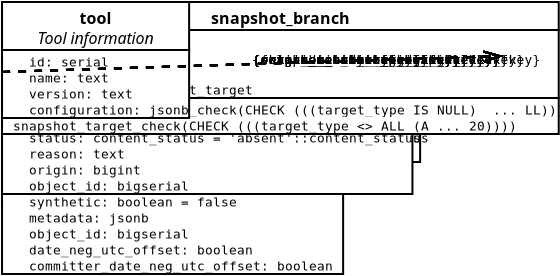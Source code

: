 <?xml version="1.0" encoding="UTF-8"?>
<dia:diagram xmlns:dia="http://www.lysator.liu.se/~alla/dia/">
  <dia:layer name="Background" visible="true">



    <dia:object type="UML - Class" version="0" id="O1">
      <dia:attribute name="obj_pos">
        <dia:point val="0,0"/>
      </dia:attribute>
      <dia:attribute name="obj_bb">
        <dia:rectangle val="-0.05,-0.05;16.4,6.65"/>
      </dia:attribute>
      <dia:attribute name="elem_corner">
        <dia:point val="0,0"/>
      </dia:attribute>
      <dia:attribute name="elem_width">
        <dia:real val="16.35"/>
      </dia:attribute>
      <dia:attribute name="elem_height">
        <dia:real val="6.6"/>
      </dia:attribute>
      <dia:attribute name="name">
        <dia:string>#content#</dia:string>
      </dia:attribute>

      <dia:attribute name="comment">
        <dia:string>##</dia:string>
      </dia:attribute>
      <dia:attribute name="abstract">
        <dia:boolean val="false"/>
      </dia:attribute>
      <dia:attribute name="suppress_attributes">
        <dia:boolean val="false"/>
      </dia:attribute>
      <dia:attribute name="suppress_operations">
        <dia:boolean val="false"/>
      </dia:attribute>
      <dia:attribute name="visible_attributes">
        <dia:boolean val="true"/>
      </dia:attribute>
      <dia:attribute name="visible_comments">
        <dia:boolean val="true"/>
      </dia:attribute>
      <dia:attribute name="wrap_operations">
        <dia:boolean val="false"/>
      </dia:attribute>
      <dia:attribute name="wrap_after_char">
        <dia:int val="40"/>
      </dia:attribute>
      <dia:attribute name="line_color">
        <dia:color val="#000000"/>
      </dia:attribute>
      <dia:attribute name="fill_color">
        <dia:color val="#ffffff"/>
      </dia:attribute>
      <dia:attribute name="text_color">
        <dia:color val="#000000"/>
      </dia:attribute>
      <dia:attribute name="normal_font">
        <dia:font family="monospace" style="0" name="Courier"/>
      </dia:attribute>
      <dia:attribute name="abstract_font">
        <dia:font family="monospace" style="88" name="Courier"/>
      </dia:attribute>
      <dia:attribute name="polymorphic_font">
        <dia:font family="monospace" style="8" name="Courier"/>
      </dia:attribute>
      <dia:attribute name="classname_font">
        <dia:font family="sans" style="80" name="Helvetica"/>
      </dia:attribute>
      <dia:attribute name="abstract_classname_font">
        <dia:font family="sans" style="88" name="Helvetica"/>
      </dia:attribute>
      <dia:attribute name="comment_font">
        <dia:font family="sans" style="8" name="Helvetica"/>
      </dia:attribute>
      <dia:attribute name="font_height">
        <dia:real val="0.8"/>
      </dia:attribute>
      <dia:attribute name="polymorphic_font_height">
        <dia:real val="0.8"/>
      </dia:attribute>
      <dia:attribute name="abstract_font_height">
        <dia:real val="0.8"/>
      </dia:attribute>
      <dia:attribute name="classname_font_height">
        <dia:real val="1"/>
      </dia:attribute>
      <dia:attribute name="abstract_classname_font_height">
        <dia:real val="1"/>
      </dia:attribute>
      <dia:attribute name="comment_font_height">
        <dia:real val="1"/>
      </dia:attribute>
      <dia:attribute name="attributes">

        <dia:composite type="umlattribute">
          <dia:attribute name="name">
            <dia:string>#  sha1#</dia:string>
          </dia:attribute>
          <dia:attribute name="type">
            <dia:string>#sha1#</dia:string>
          </dia:attribute>
          <dia:attribute name="value">

            <dia:string/>

          </dia:attribute>
          <dia:attribute name="visibility">
            <dia:enum val="3"/>
          </dia:attribute>
          <dia:attribute name="abstract">
            <dia:boolean val="false"/>
          </dia:attribute>
          <dia:attribute name="class_scope">
            <dia:boolean val="false"/>
          </dia:attribute>
        </dia:composite>

        <dia:composite type="umlattribute">
          <dia:attribute name="name">
            <dia:string>#  sha1_git#</dia:string>
          </dia:attribute>
          <dia:attribute name="type">
            <dia:string>#sha1_git#</dia:string>
          </dia:attribute>
          <dia:attribute name="value">

            <dia:string/>

          </dia:attribute>
          <dia:attribute name="visibility">
            <dia:enum val="3"/>
          </dia:attribute>
          <dia:attribute name="abstract">
            <dia:boolean val="false"/>
          </dia:attribute>
          <dia:attribute name="class_scope">
            <dia:boolean val="false"/>
          </dia:attribute>
        </dia:composite>

        <dia:composite type="umlattribute">
          <dia:attribute name="name">
            <dia:string>#  sha256#</dia:string>
          </dia:attribute>
          <dia:attribute name="type">
            <dia:string>#sha256#</dia:string>
          </dia:attribute>
          <dia:attribute name="value">

            <dia:string/>

          </dia:attribute>
          <dia:attribute name="visibility">
            <dia:enum val="3"/>
          </dia:attribute>
          <dia:attribute name="abstract">
            <dia:boolean val="false"/>
          </dia:attribute>
          <dia:attribute name="class_scope">
            <dia:boolean val="false"/>
          </dia:attribute>
        </dia:composite>

        <dia:composite type="umlattribute">
          <dia:attribute name="name">
            <dia:string>#  blake2s256#</dia:string>
          </dia:attribute>
          <dia:attribute name="type">
            <dia:string>#blake2s256#</dia:string>
          </dia:attribute>
          <dia:attribute name="value">

            <dia:string/>

          </dia:attribute>
          <dia:attribute name="visibility">
            <dia:enum val="3"/>
          </dia:attribute>
          <dia:attribute name="abstract">
            <dia:boolean val="false"/>
          </dia:attribute>
          <dia:attribute name="class_scope">
            <dia:boolean val="false"/>
          </dia:attribute>
        </dia:composite>

        <dia:composite type="umlattribute">
          <dia:attribute name="name">
            <dia:string>#  length#</dia:string>
          </dia:attribute>
          <dia:attribute name="type">
            <dia:string>#bigint#</dia:string>
          </dia:attribute>
          <dia:attribute name="value">

            <dia:string/>

          </dia:attribute>
          <dia:attribute name="visibility">
            <dia:enum val="3"/>
          </dia:attribute>
          <dia:attribute name="abstract">
            <dia:boolean val="false"/>
          </dia:attribute>
          <dia:attribute name="class_scope">
            <dia:boolean val="false"/>
          </dia:attribute>
        </dia:composite>

        <dia:composite type="umlattribute">
          <dia:attribute name="name">
            <dia:string>#  ctime#</dia:string>
          </dia:attribute>
          <dia:attribute name="type">
            <dia:string>#timestamp with time zone#</dia:string>
          </dia:attribute>
          <dia:attribute name="value">

            <dia:string>#now()#</dia:string>

          </dia:attribute>
          <dia:attribute name="visibility">
            <dia:enum val="3"/>
          </dia:attribute>
          <dia:attribute name="abstract">
            <dia:boolean val="false"/>
          </dia:attribute>
          <dia:attribute name="class_scope">
            <dia:boolean val="false"/>
          </dia:attribute>
        </dia:composite>

        <dia:composite type="umlattribute">
          <dia:attribute name="name">
            <dia:string>#  status#</dia:string>
          </dia:attribute>
          <dia:attribute name="type">
            <dia:string>#content_status#</dia:string>
          </dia:attribute>
          <dia:attribute name="value">

            <dia:string>#&#39;visible&#39;::content_status#</dia:string>

          </dia:attribute>
          <dia:attribute name="visibility">
            <dia:enum val="3"/>
          </dia:attribute>
          <dia:attribute name="abstract">
            <dia:boolean val="false"/>
          </dia:attribute>
          <dia:attribute name="class_scope">
            <dia:boolean val="false"/>
          </dia:attribute>
        </dia:composite>

        <dia:composite type="umlattribute">
          <dia:attribute name="name">
            <dia:string>#  object_id#</dia:string>
          </dia:attribute>
          <dia:attribute name="type">
            <dia:string>#bigserial#</dia:string>
          </dia:attribute>
          <dia:attribute name="value">

            <dia:string/>

          </dia:attribute>
          <dia:attribute name="visibility">
            <dia:enum val="3"/>
          </dia:attribute>
          <dia:attribute name="abstract">
            <dia:boolean val="false"/>
          </dia:attribute>
          <dia:attribute name="class_scope">
            <dia:boolean val="false"/>
          </dia:attribute>
        </dia:composite>

      </dia:attribute>

      <dia:attribute name="visible_operations">
        <dia:boolean val="false"/>
      </dia:attribute>
      <dia:attribute name="operations"/>

      <dia:attribute name="template">
        <dia:boolean val="false"/>
      </dia:attribute>
      <dia:attribute name="templates"/>
    </dia:object>

    <dia:object type="UML - Class" version="0" id="O2">
      <dia:attribute name="obj_pos">
        <dia:point val="0,0"/>
      </dia:attribute>
      <dia:attribute name="obj_bb">
        <dia:rectangle val="-0.05,-0.05;16.4,6.65"/>
      </dia:attribute>
      <dia:attribute name="elem_corner">
        <dia:point val="0,0"/>
      </dia:attribute>
      <dia:attribute name="elem_width">
        <dia:real val="16.35"/>
      </dia:attribute>
      <dia:attribute name="elem_height">
        <dia:real val="6.6"/>
      </dia:attribute>
      <dia:attribute name="name">
        <dia:string>#dbversion#</dia:string>
      </dia:attribute>

      <dia:attribute name="comment">
        <dia:string>##</dia:string>
      </dia:attribute>
      <dia:attribute name="abstract">
        <dia:boolean val="false"/>
      </dia:attribute>
      <dia:attribute name="suppress_attributes">
        <dia:boolean val="false"/>
      </dia:attribute>
      <dia:attribute name="suppress_operations">
        <dia:boolean val="false"/>
      </dia:attribute>
      <dia:attribute name="visible_attributes">
        <dia:boolean val="true"/>
      </dia:attribute>
      <dia:attribute name="visible_comments">
        <dia:boolean val="true"/>
      </dia:attribute>
      <dia:attribute name="wrap_operations">
        <dia:boolean val="false"/>
      </dia:attribute>
      <dia:attribute name="wrap_after_char">
        <dia:int val="40"/>
      </dia:attribute>
      <dia:attribute name="line_color">
        <dia:color val="#000000"/>
      </dia:attribute>
      <dia:attribute name="fill_color">
        <dia:color val="#ffffff"/>
      </dia:attribute>
      <dia:attribute name="text_color">
        <dia:color val="#000000"/>
      </dia:attribute>
      <dia:attribute name="normal_font">
        <dia:font family="monospace" style="0" name="Courier"/>
      </dia:attribute>
      <dia:attribute name="abstract_font">
        <dia:font family="monospace" style="88" name="Courier"/>
      </dia:attribute>
      <dia:attribute name="polymorphic_font">
        <dia:font family="monospace" style="8" name="Courier"/>
      </dia:attribute>
      <dia:attribute name="classname_font">
        <dia:font family="sans" style="80" name="Helvetica"/>
      </dia:attribute>
      <dia:attribute name="abstract_classname_font">
        <dia:font family="sans" style="88" name="Helvetica"/>
      </dia:attribute>
      <dia:attribute name="comment_font">
        <dia:font family="sans" style="8" name="Helvetica"/>
      </dia:attribute>
      <dia:attribute name="font_height">
        <dia:real val="0.8"/>
      </dia:attribute>
      <dia:attribute name="polymorphic_font_height">
        <dia:real val="0.8"/>
      </dia:attribute>
      <dia:attribute name="abstract_font_height">
        <dia:real val="0.8"/>
      </dia:attribute>
      <dia:attribute name="classname_font_height">
        <dia:real val="1"/>
      </dia:attribute>
      <dia:attribute name="abstract_classname_font_height">
        <dia:real val="1"/>
      </dia:attribute>
      <dia:attribute name="comment_font_height">
        <dia:real val="1"/>
      </dia:attribute>
      <dia:attribute name="attributes">

        <dia:composite type="umlattribute">
          <dia:attribute name="name">
            <dia:string>#  version#</dia:string>
          </dia:attribute>
          <dia:attribute name="type">
            <dia:string>#integer#</dia:string>
          </dia:attribute>
          <dia:attribute name="value">

            <dia:string/>

          </dia:attribute>
          <dia:attribute name="visibility">
            <dia:enum val="3"/>
          </dia:attribute>
          <dia:attribute name="abstract">
            <dia:boolean val="false"/>
          </dia:attribute>
          <dia:attribute name="class_scope">
            <dia:boolean val="false"/>
          </dia:attribute>
        </dia:composite>

        <dia:composite type="umlattribute">
          <dia:attribute name="name">
            <dia:string>#  release#</dia:string>
          </dia:attribute>
          <dia:attribute name="type">
            <dia:string>#timestamp with time zone#</dia:string>
          </dia:attribute>
          <dia:attribute name="value">

            <dia:string/>

          </dia:attribute>
          <dia:attribute name="visibility">
            <dia:enum val="3"/>
          </dia:attribute>
          <dia:attribute name="abstract">
            <dia:boolean val="false"/>
          </dia:attribute>
          <dia:attribute name="class_scope">
            <dia:boolean val="false"/>
          </dia:attribute>
        </dia:composite>

        <dia:composite type="umlattribute">
          <dia:attribute name="name">
            <dia:string>#  description#</dia:string>
          </dia:attribute>
          <dia:attribute name="type">
            <dia:string>#text#</dia:string>
          </dia:attribute>
          <dia:attribute name="value">

            <dia:string/>

          </dia:attribute>
          <dia:attribute name="visibility">
            <dia:enum val="3"/>
          </dia:attribute>
          <dia:attribute name="abstract">
            <dia:boolean val="false"/>
          </dia:attribute>
          <dia:attribute name="class_scope">
            <dia:boolean val="false"/>
          </dia:attribute>
        </dia:composite>

      </dia:attribute>

      <dia:attribute name="visible_operations">
        <dia:boolean val="false"/>
      </dia:attribute>
      <dia:attribute name="operations"/>

      <dia:attribute name="template">
        <dia:boolean val="false"/>
      </dia:attribute>
      <dia:attribute name="templates"/>
    </dia:object>

    <dia:object type="UML - Class" version="0" id="O3">
      <dia:attribute name="obj_pos">
        <dia:point val="0,0"/>
      </dia:attribute>
      <dia:attribute name="obj_bb">
        <dia:rectangle val="-0.05,-0.05;16.4,6.65"/>
      </dia:attribute>
      <dia:attribute name="elem_corner">
        <dia:point val="0,0"/>
      </dia:attribute>
      <dia:attribute name="elem_width">
        <dia:real val="16.35"/>
      </dia:attribute>
      <dia:attribute name="elem_height">
        <dia:real val="6.6"/>
      </dia:attribute>
      <dia:attribute name="name">
        <dia:string>#directory#</dia:string>
      </dia:attribute>

      <dia:attribute name="comment">
        <dia:string>##</dia:string>
      </dia:attribute>
      <dia:attribute name="abstract">
        <dia:boolean val="false"/>
      </dia:attribute>
      <dia:attribute name="suppress_attributes">
        <dia:boolean val="false"/>
      </dia:attribute>
      <dia:attribute name="suppress_operations">
        <dia:boolean val="false"/>
      </dia:attribute>
      <dia:attribute name="visible_attributes">
        <dia:boolean val="true"/>
      </dia:attribute>
      <dia:attribute name="visible_comments">
        <dia:boolean val="true"/>
      </dia:attribute>
      <dia:attribute name="wrap_operations">
        <dia:boolean val="false"/>
      </dia:attribute>
      <dia:attribute name="wrap_after_char">
        <dia:int val="40"/>
      </dia:attribute>
      <dia:attribute name="line_color">
        <dia:color val="#000000"/>
      </dia:attribute>
      <dia:attribute name="fill_color">
        <dia:color val="#ffffff"/>
      </dia:attribute>
      <dia:attribute name="text_color">
        <dia:color val="#000000"/>
      </dia:attribute>
      <dia:attribute name="normal_font">
        <dia:font family="monospace" style="0" name="Courier"/>
      </dia:attribute>
      <dia:attribute name="abstract_font">
        <dia:font family="monospace" style="88" name="Courier"/>
      </dia:attribute>
      <dia:attribute name="polymorphic_font">
        <dia:font family="monospace" style="8" name="Courier"/>
      </dia:attribute>
      <dia:attribute name="classname_font">
        <dia:font family="sans" style="80" name="Helvetica"/>
      </dia:attribute>
      <dia:attribute name="abstract_classname_font">
        <dia:font family="sans" style="88" name="Helvetica"/>
      </dia:attribute>
      <dia:attribute name="comment_font">
        <dia:font family="sans" style="8" name="Helvetica"/>
      </dia:attribute>
      <dia:attribute name="font_height">
        <dia:real val="0.8"/>
      </dia:attribute>
      <dia:attribute name="polymorphic_font_height">
        <dia:real val="0.8"/>
      </dia:attribute>
      <dia:attribute name="abstract_font_height">
        <dia:real val="0.8"/>
      </dia:attribute>
      <dia:attribute name="classname_font_height">
        <dia:real val="1"/>
      </dia:attribute>
      <dia:attribute name="abstract_classname_font_height">
        <dia:real val="1"/>
      </dia:attribute>
      <dia:attribute name="comment_font_height">
        <dia:real val="1"/>
      </dia:attribute>
      <dia:attribute name="attributes">

        <dia:composite type="umlattribute">
          <dia:attribute name="name">
            <dia:string>#  id#</dia:string>
          </dia:attribute>
          <dia:attribute name="type">
            <dia:string>#sha1_git#</dia:string>
          </dia:attribute>
          <dia:attribute name="value">

            <dia:string/>

          </dia:attribute>
          <dia:attribute name="visibility">
            <dia:enum val="3"/>
          </dia:attribute>
          <dia:attribute name="abstract">
            <dia:boolean val="false"/>
          </dia:attribute>
          <dia:attribute name="class_scope">
            <dia:boolean val="false"/>
          </dia:attribute>
        </dia:composite>

        <dia:composite type="umlattribute">
          <dia:attribute name="name">
            <dia:string>#  dir_entries#</dia:string>
          </dia:attribute>
          <dia:attribute name="type">
            <dia:string>#bigint[]#</dia:string>
          </dia:attribute>
          <dia:attribute name="value">

            <dia:string/>

          </dia:attribute>
          <dia:attribute name="visibility">
            <dia:enum val="3"/>
          </dia:attribute>
          <dia:attribute name="abstract">
            <dia:boolean val="false"/>
          </dia:attribute>
          <dia:attribute name="class_scope">
            <dia:boolean val="false"/>
          </dia:attribute>
        </dia:composite>

        <dia:composite type="umlattribute">
          <dia:attribute name="name">
            <dia:string>#  file_entries#</dia:string>
          </dia:attribute>
          <dia:attribute name="type">
            <dia:string>#bigint[]#</dia:string>
          </dia:attribute>
          <dia:attribute name="value">

            <dia:string/>

          </dia:attribute>
          <dia:attribute name="visibility">
            <dia:enum val="3"/>
          </dia:attribute>
          <dia:attribute name="abstract">
            <dia:boolean val="false"/>
          </dia:attribute>
          <dia:attribute name="class_scope">
            <dia:boolean val="false"/>
          </dia:attribute>
        </dia:composite>

        <dia:composite type="umlattribute">
          <dia:attribute name="name">
            <dia:string>#  rev_entries#</dia:string>
          </dia:attribute>
          <dia:attribute name="type">
            <dia:string>#bigint[]#</dia:string>
          </dia:attribute>
          <dia:attribute name="value">

            <dia:string/>

          </dia:attribute>
          <dia:attribute name="visibility">
            <dia:enum val="3"/>
          </dia:attribute>
          <dia:attribute name="abstract">
            <dia:boolean val="false"/>
          </dia:attribute>
          <dia:attribute name="class_scope">
            <dia:boolean val="false"/>
          </dia:attribute>
        </dia:composite>

        <dia:composite type="umlattribute">
          <dia:attribute name="name">
            <dia:string>#  object_id#</dia:string>
          </dia:attribute>
          <dia:attribute name="type">
            <dia:string>#bigserial#</dia:string>
          </dia:attribute>
          <dia:attribute name="value">

            <dia:string/>

          </dia:attribute>
          <dia:attribute name="visibility">
            <dia:enum val="3"/>
          </dia:attribute>
          <dia:attribute name="abstract">
            <dia:boolean val="false"/>
          </dia:attribute>
          <dia:attribute name="class_scope">
            <dia:boolean val="false"/>
          </dia:attribute>
        </dia:composite>

      </dia:attribute>

      <dia:attribute name="visible_operations">
        <dia:boolean val="false"/>
      </dia:attribute>
      <dia:attribute name="operations"/>

      <dia:attribute name="template">
        <dia:boolean val="false"/>
      </dia:attribute>
      <dia:attribute name="templates"/>
    </dia:object>

    <dia:object type="UML - Class" version="0" id="O4">
      <dia:attribute name="obj_pos">
        <dia:point val="0,0"/>
      </dia:attribute>
      <dia:attribute name="obj_bb">
        <dia:rectangle val="-0.05,-0.05;16.4,6.65"/>
      </dia:attribute>
      <dia:attribute name="elem_corner">
        <dia:point val="0,0"/>
      </dia:attribute>
      <dia:attribute name="elem_width">
        <dia:real val="16.35"/>
      </dia:attribute>
      <dia:attribute name="elem_height">
        <dia:real val="6.6"/>
      </dia:attribute>
      <dia:attribute name="name">
        <dia:string>#directory_entry_dir#</dia:string>
      </dia:attribute>

      <dia:attribute name="comment">
        <dia:string>##</dia:string>
      </dia:attribute>
      <dia:attribute name="abstract">
        <dia:boolean val="false"/>
      </dia:attribute>
      <dia:attribute name="suppress_attributes">
        <dia:boolean val="false"/>
      </dia:attribute>
      <dia:attribute name="suppress_operations">
        <dia:boolean val="false"/>
      </dia:attribute>
      <dia:attribute name="visible_attributes">
        <dia:boolean val="true"/>
      </dia:attribute>
      <dia:attribute name="visible_comments">
        <dia:boolean val="true"/>
      </dia:attribute>
      <dia:attribute name="wrap_operations">
        <dia:boolean val="false"/>
      </dia:attribute>
      <dia:attribute name="wrap_after_char">
        <dia:int val="40"/>
      </dia:attribute>
      <dia:attribute name="line_color">
        <dia:color val="#000000"/>
      </dia:attribute>
      <dia:attribute name="fill_color">
        <dia:color val="#ffffff"/>
      </dia:attribute>
      <dia:attribute name="text_color">
        <dia:color val="#000000"/>
      </dia:attribute>
      <dia:attribute name="normal_font">
        <dia:font family="monospace" style="0" name="Courier"/>
      </dia:attribute>
      <dia:attribute name="abstract_font">
        <dia:font family="monospace" style="88" name="Courier"/>
      </dia:attribute>
      <dia:attribute name="polymorphic_font">
        <dia:font family="monospace" style="8" name="Courier"/>
      </dia:attribute>
      <dia:attribute name="classname_font">
        <dia:font family="sans" style="80" name="Helvetica"/>
      </dia:attribute>
      <dia:attribute name="abstract_classname_font">
        <dia:font family="sans" style="88" name="Helvetica"/>
      </dia:attribute>
      <dia:attribute name="comment_font">
        <dia:font family="sans" style="8" name="Helvetica"/>
      </dia:attribute>
      <dia:attribute name="font_height">
        <dia:real val="0.8"/>
      </dia:attribute>
      <dia:attribute name="polymorphic_font_height">
        <dia:real val="0.8"/>
      </dia:attribute>
      <dia:attribute name="abstract_font_height">
        <dia:real val="0.8"/>
      </dia:attribute>
      <dia:attribute name="classname_font_height">
        <dia:real val="1"/>
      </dia:attribute>
      <dia:attribute name="abstract_classname_font_height">
        <dia:real val="1"/>
      </dia:attribute>
      <dia:attribute name="comment_font_height">
        <dia:real val="1"/>
      </dia:attribute>
      <dia:attribute name="attributes">

        <dia:composite type="umlattribute">
          <dia:attribute name="name">
            <dia:string>#  id#</dia:string>
          </dia:attribute>
          <dia:attribute name="type">
            <dia:string>#bigserial#</dia:string>
          </dia:attribute>
          <dia:attribute name="value">

            <dia:string/>

          </dia:attribute>
          <dia:attribute name="visibility">
            <dia:enum val="3"/>
          </dia:attribute>
          <dia:attribute name="abstract">
            <dia:boolean val="false"/>
          </dia:attribute>
          <dia:attribute name="class_scope">
            <dia:boolean val="false"/>
          </dia:attribute>
        </dia:composite>

        <dia:composite type="umlattribute">
          <dia:attribute name="name">
            <dia:string>#  target#</dia:string>
          </dia:attribute>
          <dia:attribute name="type">
            <dia:string>#sha1_git#</dia:string>
          </dia:attribute>
          <dia:attribute name="value">

            <dia:string/>

          </dia:attribute>
          <dia:attribute name="visibility">
            <dia:enum val="3"/>
          </dia:attribute>
          <dia:attribute name="abstract">
            <dia:boolean val="false"/>
          </dia:attribute>
          <dia:attribute name="class_scope">
            <dia:boolean val="false"/>
          </dia:attribute>
        </dia:composite>

        <dia:composite type="umlattribute">
          <dia:attribute name="name">
            <dia:string>#  name#</dia:string>
          </dia:attribute>
          <dia:attribute name="type">
            <dia:string>#unix_path#</dia:string>
          </dia:attribute>
          <dia:attribute name="value">

            <dia:string/>

          </dia:attribute>
          <dia:attribute name="visibility">
            <dia:enum val="3"/>
          </dia:attribute>
          <dia:attribute name="abstract">
            <dia:boolean val="false"/>
          </dia:attribute>
          <dia:attribute name="class_scope">
            <dia:boolean val="false"/>
          </dia:attribute>
        </dia:composite>

        <dia:composite type="umlattribute">
          <dia:attribute name="name">
            <dia:string>#  perms#</dia:string>
          </dia:attribute>
          <dia:attribute name="type">
            <dia:string>#file_perms#</dia:string>
          </dia:attribute>
          <dia:attribute name="value">

            <dia:string/>

          </dia:attribute>
          <dia:attribute name="visibility">
            <dia:enum val="3"/>
          </dia:attribute>
          <dia:attribute name="abstract">
            <dia:boolean val="false"/>
          </dia:attribute>
          <dia:attribute name="class_scope">
            <dia:boolean val="false"/>
          </dia:attribute>
        </dia:composite>

      </dia:attribute>

      <dia:attribute name="visible_operations">
        <dia:boolean val="false"/>
      </dia:attribute>
      <dia:attribute name="operations"/>

      <dia:attribute name="template">
        <dia:boolean val="false"/>
      </dia:attribute>
      <dia:attribute name="templates"/>
    </dia:object>

    <dia:object type="UML - Class" version="0" id="O5">
      <dia:attribute name="obj_pos">
        <dia:point val="0,0"/>
      </dia:attribute>
      <dia:attribute name="obj_bb">
        <dia:rectangle val="-0.05,-0.05;16.4,6.65"/>
      </dia:attribute>
      <dia:attribute name="elem_corner">
        <dia:point val="0,0"/>
      </dia:attribute>
      <dia:attribute name="elem_width">
        <dia:real val="16.35"/>
      </dia:attribute>
      <dia:attribute name="elem_height">
        <dia:real val="6.6"/>
      </dia:attribute>
      <dia:attribute name="name">
        <dia:string>#directory_entry_file#</dia:string>
      </dia:attribute>

      <dia:attribute name="comment">
        <dia:string>##</dia:string>
      </dia:attribute>
      <dia:attribute name="abstract">
        <dia:boolean val="false"/>
      </dia:attribute>
      <dia:attribute name="suppress_attributes">
        <dia:boolean val="false"/>
      </dia:attribute>
      <dia:attribute name="suppress_operations">
        <dia:boolean val="false"/>
      </dia:attribute>
      <dia:attribute name="visible_attributes">
        <dia:boolean val="true"/>
      </dia:attribute>
      <dia:attribute name="visible_comments">
        <dia:boolean val="true"/>
      </dia:attribute>
      <dia:attribute name="wrap_operations">
        <dia:boolean val="false"/>
      </dia:attribute>
      <dia:attribute name="wrap_after_char">
        <dia:int val="40"/>
      </dia:attribute>
      <dia:attribute name="line_color">
        <dia:color val="#000000"/>
      </dia:attribute>
      <dia:attribute name="fill_color">
        <dia:color val="#ffffff"/>
      </dia:attribute>
      <dia:attribute name="text_color">
        <dia:color val="#000000"/>
      </dia:attribute>
      <dia:attribute name="normal_font">
        <dia:font family="monospace" style="0" name="Courier"/>
      </dia:attribute>
      <dia:attribute name="abstract_font">
        <dia:font family="monospace" style="88" name="Courier"/>
      </dia:attribute>
      <dia:attribute name="polymorphic_font">
        <dia:font family="monospace" style="8" name="Courier"/>
      </dia:attribute>
      <dia:attribute name="classname_font">
        <dia:font family="sans" style="80" name="Helvetica"/>
      </dia:attribute>
      <dia:attribute name="abstract_classname_font">
        <dia:font family="sans" style="88" name="Helvetica"/>
      </dia:attribute>
      <dia:attribute name="comment_font">
        <dia:font family="sans" style="8" name="Helvetica"/>
      </dia:attribute>
      <dia:attribute name="font_height">
        <dia:real val="0.8"/>
      </dia:attribute>
      <dia:attribute name="polymorphic_font_height">
        <dia:real val="0.8"/>
      </dia:attribute>
      <dia:attribute name="abstract_font_height">
        <dia:real val="0.8"/>
      </dia:attribute>
      <dia:attribute name="classname_font_height">
        <dia:real val="1"/>
      </dia:attribute>
      <dia:attribute name="abstract_classname_font_height">
        <dia:real val="1"/>
      </dia:attribute>
      <dia:attribute name="comment_font_height">
        <dia:real val="1"/>
      </dia:attribute>
      <dia:attribute name="attributes">

        <dia:composite type="umlattribute">
          <dia:attribute name="name">
            <dia:string>#  id#</dia:string>
          </dia:attribute>
          <dia:attribute name="type">
            <dia:string>#bigserial#</dia:string>
          </dia:attribute>
          <dia:attribute name="value">

            <dia:string/>

          </dia:attribute>
          <dia:attribute name="visibility">
            <dia:enum val="3"/>
          </dia:attribute>
          <dia:attribute name="abstract">
            <dia:boolean val="false"/>
          </dia:attribute>
          <dia:attribute name="class_scope">
            <dia:boolean val="false"/>
          </dia:attribute>
        </dia:composite>

        <dia:composite type="umlattribute">
          <dia:attribute name="name">
            <dia:string>#  target#</dia:string>
          </dia:attribute>
          <dia:attribute name="type">
            <dia:string>#sha1_git#</dia:string>
          </dia:attribute>
          <dia:attribute name="value">

            <dia:string/>

          </dia:attribute>
          <dia:attribute name="visibility">
            <dia:enum val="3"/>
          </dia:attribute>
          <dia:attribute name="abstract">
            <dia:boolean val="false"/>
          </dia:attribute>
          <dia:attribute name="class_scope">
            <dia:boolean val="false"/>
          </dia:attribute>
        </dia:composite>

        <dia:composite type="umlattribute">
          <dia:attribute name="name">
            <dia:string>#  name#</dia:string>
          </dia:attribute>
          <dia:attribute name="type">
            <dia:string>#unix_path#</dia:string>
          </dia:attribute>
          <dia:attribute name="value">

            <dia:string/>

          </dia:attribute>
          <dia:attribute name="visibility">
            <dia:enum val="3"/>
          </dia:attribute>
          <dia:attribute name="abstract">
            <dia:boolean val="false"/>
          </dia:attribute>
          <dia:attribute name="class_scope">
            <dia:boolean val="false"/>
          </dia:attribute>
        </dia:composite>

        <dia:composite type="umlattribute">
          <dia:attribute name="name">
            <dia:string>#  perms#</dia:string>
          </dia:attribute>
          <dia:attribute name="type">
            <dia:string>#file_perms#</dia:string>
          </dia:attribute>
          <dia:attribute name="value">

            <dia:string/>

          </dia:attribute>
          <dia:attribute name="visibility">
            <dia:enum val="3"/>
          </dia:attribute>
          <dia:attribute name="abstract">
            <dia:boolean val="false"/>
          </dia:attribute>
          <dia:attribute name="class_scope">
            <dia:boolean val="false"/>
          </dia:attribute>
        </dia:composite>

      </dia:attribute>

      <dia:attribute name="visible_operations">
        <dia:boolean val="false"/>
      </dia:attribute>
      <dia:attribute name="operations"/>

      <dia:attribute name="template">
        <dia:boolean val="false"/>
      </dia:attribute>
      <dia:attribute name="templates"/>
    </dia:object>

    <dia:object type="UML - Class" version="0" id="O6">
      <dia:attribute name="obj_pos">
        <dia:point val="0,0"/>
      </dia:attribute>
      <dia:attribute name="obj_bb">
        <dia:rectangle val="-0.05,-0.05;16.4,6.65"/>
      </dia:attribute>
      <dia:attribute name="elem_corner">
        <dia:point val="0,0"/>
      </dia:attribute>
      <dia:attribute name="elem_width">
        <dia:real val="16.35"/>
      </dia:attribute>
      <dia:attribute name="elem_height">
        <dia:real val="6.6"/>
      </dia:attribute>
      <dia:attribute name="name">
        <dia:string>#directory_entry_rev#</dia:string>
      </dia:attribute>

      <dia:attribute name="comment">
        <dia:string>##</dia:string>
      </dia:attribute>
      <dia:attribute name="abstract">
        <dia:boolean val="false"/>
      </dia:attribute>
      <dia:attribute name="suppress_attributes">
        <dia:boolean val="false"/>
      </dia:attribute>
      <dia:attribute name="suppress_operations">
        <dia:boolean val="false"/>
      </dia:attribute>
      <dia:attribute name="visible_attributes">
        <dia:boolean val="true"/>
      </dia:attribute>
      <dia:attribute name="visible_comments">
        <dia:boolean val="true"/>
      </dia:attribute>
      <dia:attribute name="wrap_operations">
        <dia:boolean val="false"/>
      </dia:attribute>
      <dia:attribute name="wrap_after_char">
        <dia:int val="40"/>
      </dia:attribute>
      <dia:attribute name="line_color">
        <dia:color val="#000000"/>
      </dia:attribute>
      <dia:attribute name="fill_color">
        <dia:color val="#ffffff"/>
      </dia:attribute>
      <dia:attribute name="text_color">
        <dia:color val="#000000"/>
      </dia:attribute>
      <dia:attribute name="normal_font">
        <dia:font family="monospace" style="0" name="Courier"/>
      </dia:attribute>
      <dia:attribute name="abstract_font">
        <dia:font family="monospace" style="88" name="Courier"/>
      </dia:attribute>
      <dia:attribute name="polymorphic_font">
        <dia:font family="monospace" style="8" name="Courier"/>
      </dia:attribute>
      <dia:attribute name="classname_font">
        <dia:font family="sans" style="80" name="Helvetica"/>
      </dia:attribute>
      <dia:attribute name="abstract_classname_font">
        <dia:font family="sans" style="88" name="Helvetica"/>
      </dia:attribute>
      <dia:attribute name="comment_font">
        <dia:font family="sans" style="8" name="Helvetica"/>
      </dia:attribute>
      <dia:attribute name="font_height">
        <dia:real val="0.8"/>
      </dia:attribute>
      <dia:attribute name="polymorphic_font_height">
        <dia:real val="0.8"/>
      </dia:attribute>
      <dia:attribute name="abstract_font_height">
        <dia:real val="0.8"/>
      </dia:attribute>
      <dia:attribute name="classname_font_height">
        <dia:real val="1"/>
      </dia:attribute>
      <dia:attribute name="abstract_classname_font_height">
        <dia:real val="1"/>
      </dia:attribute>
      <dia:attribute name="comment_font_height">
        <dia:real val="1"/>
      </dia:attribute>
      <dia:attribute name="attributes">

        <dia:composite type="umlattribute">
          <dia:attribute name="name">
            <dia:string>#  id#</dia:string>
          </dia:attribute>
          <dia:attribute name="type">
            <dia:string>#bigserial#</dia:string>
          </dia:attribute>
          <dia:attribute name="value">

            <dia:string/>

          </dia:attribute>
          <dia:attribute name="visibility">
            <dia:enum val="3"/>
          </dia:attribute>
          <dia:attribute name="abstract">
            <dia:boolean val="false"/>
          </dia:attribute>
          <dia:attribute name="class_scope">
            <dia:boolean val="false"/>
          </dia:attribute>
        </dia:composite>

        <dia:composite type="umlattribute">
          <dia:attribute name="name">
            <dia:string>#  target#</dia:string>
          </dia:attribute>
          <dia:attribute name="type">
            <dia:string>#sha1_git#</dia:string>
          </dia:attribute>
          <dia:attribute name="value">

            <dia:string/>

          </dia:attribute>
          <dia:attribute name="visibility">
            <dia:enum val="3"/>
          </dia:attribute>
          <dia:attribute name="abstract">
            <dia:boolean val="false"/>
          </dia:attribute>
          <dia:attribute name="class_scope">
            <dia:boolean val="false"/>
          </dia:attribute>
        </dia:composite>

        <dia:composite type="umlattribute">
          <dia:attribute name="name">
            <dia:string>#  name#</dia:string>
          </dia:attribute>
          <dia:attribute name="type">
            <dia:string>#unix_path#</dia:string>
          </dia:attribute>
          <dia:attribute name="value">

            <dia:string/>

          </dia:attribute>
          <dia:attribute name="visibility">
            <dia:enum val="3"/>
          </dia:attribute>
          <dia:attribute name="abstract">
            <dia:boolean val="false"/>
          </dia:attribute>
          <dia:attribute name="class_scope">
            <dia:boolean val="false"/>
          </dia:attribute>
        </dia:composite>

        <dia:composite type="umlattribute">
          <dia:attribute name="name">
            <dia:string>#  perms#</dia:string>
          </dia:attribute>
          <dia:attribute name="type">
            <dia:string>#file_perms#</dia:string>
          </dia:attribute>
          <dia:attribute name="value">

            <dia:string/>

          </dia:attribute>
          <dia:attribute name="visibility">
            <dia:enum val="3"/>
          </dia:attribute>
          <dia:attribute name="abstract">
            <dia:boolean val="false"/>
          </dia:attribute>
          <dia:attribute name="class_scope">
            <dia:boolean val="false"/>
          </dia:attribute>
        </dia:composite>

      </dia:attribute>

      <dia:attribute name="visible_operations">
        <dia:boolean val="false"/>
      </dia:attribute>
      <dia:attribute name="operations"/>

      <dia:attribute name="template">
        <dia:boolean val="false"/>
      </dia:attribute>
      <dia:attribute name="templates"/>
    </dia:object>

    <dia:object type="UML - Class" version="0" id="O7">
      <dia:attribute name="obj_pos">
        <dia:point val="0,0"/>
      </dia:attribute>
      <dia:attribute name="obj_bb">
        <dia:rectangle val="-0.05,-0.05;16.4,6.65"/>
      </dia:attribute>
      <dia:attribute name="elem_corner">
        <dia:point val="0,0"/>
      </dia:attribute>
      <dia:attribute name="elem_width">
        <dia:real val="16.35"/>
      </dia:attribute>
      <dia:attribute name="elem_height">
        <dia:real val="6.6"/>
      </dia:attribute>
      <dia:attribute name="name">
        <dia:string>#fetch_history#</dia:string>
      </dia:attribute>

      <dia:attribute name="comment">
        <dia:string>##</dia:string>
      </dia:attribute>
      <dia:attribute name="abstract">
        <dia:boolean val="false"/>
      </dia:attribute>
      <dia:attribute name="suppress_attributes">
        <dia:boolean val="false"/>
      </dia:attribute>
      <dia:attribute name="suppress_operations">
        <dia:boolean val="false"/>
      </dia:attribute>
      <dia:attribute name="visible_attributes">
        <dia:boolean val="true"/>
      </dia:attribute>
      <dia:attribute name="visible_comments">
        <dia:boolean val="true"/>
      </dia:attribute>
      <dia:attribute name="wrap_operations">
        <dia:boolean val="false"/>
      </dia:attribute>
      <dia:attribute name="wrap_after_char">
        <dia:int val="40"/>
      </dia:attribute>
      <dia:attribute name="line_color">
        <dia:color val="#000000"/>
      </dia:attribute>
      <dia:attribute name="fill_color">
        <dia:color val="#ffffff"/>
      </dia:attribute>
      <dia:attribute name="text_color">
        <dia:color val="#000000"/>
      </dia:attribute>
      <dia:attribute name="normal_font">
        <dia:font family="monospace" style="0" name="Courier"/>
      </dia:attribute>
      <dia:attribute name="abstract_font">
        <dia:font family="monospace" style="88" name="Courier"/>
      </dia:attribute>
      <dia:attribute name="polymorphic_font">
        <dia:font family="monospace" style="8" name="Courier"/>
      </dia:attribute>
      <dia:attribute name="classname_font">
        <dia:font family="sans" style="80" name="Helvetica"/>
      </dia:attribute>
      <dia:attribute name="abstract_classname_font">
        <dia:font family="sans" style="88" name="Helvetica"/>
      </dia:attribute>
      <dia:attribute name="comment_font">
        <dia:font family="sans" style="8" name="Helvetica"/>
      </dia:attribute>
      <dia:attribute name="font_height">
        <dia:real val="0.8"/>
      </dia:attribute>
      <dia:attribute name="polymorphic_font_height">
        <dia:real val="0.8"/>
      </dia:attribute>
      <dia:attribute name="abstract_font_height">
        <dia:real val="0.8"/>
      </dia:attribute>
      <dia:attribute name="classname_font_height">
        <dia:real val="1"/>
      </dia:attribute>
      <dia:attribute name="abstract_classname_font_height">
        <dia:real val="1"/>
      </dia:attribute>
      <dia:attribute name="comment_font_height">
        <dia:real val="1"/>
      </dia:attribute>
      <dia:attribute name="attributes">

        <dia:composite type="umlattribute">
          <dia:attribute name="name">
            <dia:string>#  id#</dia:string>
          </dia:attribute>
          <dia:attribute name="type">
            <dia:string>#bigserial#</dia:string>
          </dia:attribute>
          <dia:attribute name="value">

            <dia:string/>

          </dia:attribute>
          <dia:attribute name="visibility">
            <dia:enum val="3"/>
          </dia:attribute>
          <dia:attribute name="abstract">
            <dia:boolean val="false"/>
          </dia:attribute>
          <dia:attribute name="class_scope">
            <dia:boolean val="false"/>
          </dia:attribute>
        </dia:composite>

        <dia:composite type="umlattribute">
          <dia:attribute name="name">
            <dia:string>#  origin#</dia:string>
          </dia:attribute>
          <dia:attribute name="type">
            <dia:string>#bigint#</dia:string>
          </dia:attribute>
          <dia:attribute name="value">

            <dia:string/>

          </dia:attribute>
          <dia:attribute name="visibility">
            <dia:enum val="3"/>
          </dia:attribute>
          <dia:attribute name="abstract">
            <dia:boolean val="false"/>
          </dia:attribute>
          <dia:attribute name="class_scope">
            <dia:boolean val="false"/>
          </dia:attribute>
        </dia:composite>

        <dia:composite type="umlattribute">
          <dia:attribute name="name">
            <dia:string>#  date#</dia:string>
          </dia:attribute>
          <dia:attribute name="type">
            <dia:string>#timestamp with time zone#</dia:string>
          </dia:attribute>
          <dia:attribute name="value">

            <dia:string/>

          </dia:attribute>
          <dia:attribute name="visibility">
            <dia:enum val="3"/>
          </dia:attribute>
          <dia:attribute name="abstract">
            <dia:boolean val="false"/>
          </dia:attribute>
          <dia:attribute name="class_scope">
            <dia:boolean val="false"/>
          </dia:attribute>
        </dia:composite>

        <dia:composite type="umlattribute">
          <dia:attribute name="name">
            <dia:string>#  status#</dia:string>
          </dia:attribute>
          <dia:attribute name="type">
            <dia:string>#boolean#</dia:string>
          </dia:attribute>
          <dia:attribute name="value">

            <dia:string/>

          </dia:attribute>
          <dia:attribute name="visibility">
            <dia:enum val="3"/>
          </dia:attribute>
          <dia:attribute name="abstract">
            <dia:boolean val="false"/>
          </dia:attribute>
          <dia:attribute name="class_scope">
            <dia:boolean val="false"/>
          </dia:attribute>
        </dia:composite>

        <dia:composite type="umlattribute">
          <dia:attribute name="name">
            <dia:string>#  result#</dia:string>
          </dia:attribute>
          <dia:attribute name="type">
            <dia:string>#jsonb#</dia:string>
          </dia:attribute>
          <dia:attribute name="value">

            <dia:string/>

          </dia:attribute>
          <dia:attribute name="visibility">
            <dia:enum val="3"/>
          </dia:attribute>
          <dia:attribute name="abstract">
            <dia:boolean val="false"/>
          </dia:attribute>
          <dia:attribute name="class_scope">
            <dia:boolean val="false"/>
          </dia:attribute>
        </dia:composite>

        <dia:composite type="umlattribute">
          <dia:attribute name="name">
            <dia:string>#  stdout#</dia:string>
          </dia:attribute>
          <dia:attribute name="type">
            <dia:string>#text#</dia:string>
          </dia:attribute>
          <dia:attribute name="value">

            <dia:string/>

          </dia:attribute>
          <dia:attribute name="visibility">
            <dia:enum val="3"/>
          </dia:attribute>
          <dia:attribute name="abstract">
            <dia:boolean val="false"/>
          </dia:attribute>
          <dia:attribute name="class_scope">
            <dia:boolean val="false"/>
          </dia:attribute>
        </dia:composite>

        <dia:composite type="umlattribute">
          <dia:attribute name="name">
            <dia:string>#  stderr#</dia:string>
          </dia:attribute>
          <dia:attribute name="type">
            <dia:string>#text#</dia:string>
          </dia:attribute>
          <dia:attribute name="value">

            <dia:string/>

          </dia:attribute>
          <dia:attribute name="visibility">
            <dia:enum val="3"/>
          </dia:attribute>
          <dia:attribute name="abstract">
            <dia:boolean val="false"/>
          </dia:attribute>
          <dia:attribute name="class_scope">
            <dia:boolean val="false"/>
          </dia:attribute>
        </dia:composite>

        <dia:composite type="umlattribute">
          <dia:attribute name="name">
            <dia:string>#  duration#</dia:string>
          </dia:attribute>
          <dia:attribute name="type">
            <dia:string>#interval#</dia:string>
          </dia:attribute>
          <dia:attribute name="value">

            <dia:string/>

          </dia:attribute>
          <dia:attribute name="visibility">
            <dia:enum val="3"/>
          </dia:attribute>
          <dia:attribute name="abstract">
            <dia:boolean val="false"/>
          </dia:attribute>
          <dia:attribute name="class_scope">
            <dia:boolean val="false"/>
          </dia:attribute>
        </dia:composite>

      </dia:attribute>

      <dia:attribute name="visible_operations">
        <dia:boolean val="false"/>
      </dia:attribute>
      <dia:attribute name="operations"/>

      <dia:attribute name="template">
        <dia:boolean val="false"/>
      </dia:attribute>
      <dia:attribute name="templates"/>
    </dia:object>

    <dia:object type="UML - Class" version="0" id="O8">
      <dia:attribute name="obj_pos">
        <dia:point val="0,0"/>
      </dia:attribute>
      <dia:attribute name="obj_bb">
        <dia:rectangle val="-0.05,-0.05;16.4,6.65"/>
      </dia:attribute>
      <dia:attribute name="elem_corner">
        <dia:point val="0,0"/>
      </dia:attribute>
      <dia:attribute name="elem_width">
        <dia:real val="16.35"/>
      </dia:attribute>
      <dia:attribute name="elem_height">
        <dia:real val="6.6"/>
      </dia:attribute>
      <dia:attribute name="name">
        <dia:string>#metadata_provider#</dia:string>
      </dia:attribute>

      <dia:attribute name="comment">
        <dia:string>#Metadata provider information#</dia:string>
      </dia:attribute>
      <dia:attribute name="abstract">
        <dia:boolean val="false"/>
      </dia:attribute>
      <dia:attribute name="suppress_attributes">
        <dia:boolean val="false"/>
      </dia:attribute>
      <dia:attribute name="suppress_operations">
        <dia:boolean val="false"/>
      </dia:attribute>
      <dia:attribute name="visible_attributes">
        <dia:boolean val="true"/>
      </dia:attribute>
      <dia:attribute name="visible_comments">
        <dia:boolean val="true"/>
      </dia:attribute>
      <dia:attribute name="wrap_operations">
        <dia:boolean val="false"/>
      </dia:attribute>
      <dia:attribute name="wrap_after_char">
        <dia:int val="40"/>
      </dia:attribute>
      <dia:attribute name="line_color">
        <dia:color val="#000000"/>
      </dia:attribute>
      <dia:attribute name="fill_color">
        <dia:color val="#ffffff"/>
      </dia:attribute>
      <dia:attribute name="text_color">
        <dia:color val="#000000"/>
      </dia:attribute>
      <dia:attribute name="normal_font">
        <dia:font family="monospace" style="0" name="Courier"/>
      </dia:attribute>
      <dia:attribute name="abstract_font">
        <dia:font family="monospace" style="88" name="Courier"/>
      </dia:attribute>
      <dia:attribute name="polymorphic_font">
        <dia:font family="monospace" style="8" name="Courier"/>
      </dia:attribute>
      <dia:attribute name="classname_font">
        <dia:font family="sans" style="80" name="Helvetica"/>
      </dia:attribute>
      <dia:attribute name="abstract_classname_font">
        <dia:font family="sans" style="88" name="Helvetica"/>
      </dia:attribute>
      <dia:attribute name="comment_font">
        <dia:font family="sans" style="8" name="Helvetica"/>
      </dia:attribute>
      <dia:attribute name="font_height">
        <dia:real val="0.8"/>
      </dia:attribute>
      <dia:attribute name="polymorphic_font_height">
        <dia:real val="0.8"/>
      </dia:attribute>
      <dia:attribute name="abstract_font_height">
        <dia:real val="0.8"/>
      </dia:attribute>
      <dia:attribute name="classname_font_height">
        <dia:real val="1"/>
      </dia:attribute>
      <dia:attribute name="abstract_classname_font_height">
        <dia:real val="1"/>
      </dia:attribute>
      <dia:attribute name="comment_font_height">
        <dia:real val="1"/>
      </dia:attribute>
      <dia:attribute name="attributes">

        <dia:composite type="umlattribute">
          <dia:attribute name="name">
            <dia:string>#  id#</dia:string>
          </dia:attribute>
          <dia:attribute name="type">
            <dia:string>#serial#</dia:string>
          </dia:attribute>
          <dia:attribute name="value">

            <dia:string/>

          </dia:attribute>
          <dia:attribute name="visibility">
            <dia:enum val="3"/>
          </dia:attribute>
          <dia:attribute name="abstract">
            <dia:boolean val="false"/>
          </dia:attribute>
          <dia:attribute name="class_scope">
            <dia:boolean val="false"/>
          </dia:attribute>
        </dia:composite>

        <dia:composite type="umlattribute">
          <dia:attribute name="name">
            <dia:string>#  provider_name#</dia:string>
          </dia:attribute>
          <dia:attribute name="type">
            <dia:string>#text#</dia:string>
          </dia:attribute>
          <dia:attribute name="value">

            <dia:string/>

          </dia:attribute>
          <dia:attribute name="visibility">
            <dia:enum val="3"/>
          </dia:attribute>
          <dia:attribute name="abstract">
            <dia:boolean val="false"/>
          </dia:attribute>
          <dia:attribute name="class_scope">
            <dia:boolean val="false"/>
          </dia:attribute>
        </dia:composite>

        <dia:composite type="umlattribute">
          <dia:attribute name="name">
            <dia:string>#  provider_type#</dia:string>
          </dia:attribute>
          <dia:attribute name="type">
            <dia:string>#text#</dia:string>
          </dia:attribute>
          <dia:attribute name="value">

            <dia:string/>

          </dia:attribute>
          <dia:attribute name="visibility">
            <dia:enum val="3"/>
          </dia:attribute>
          <dia:attribute name="abstract">
            <dia:boolean val="false"/>
          </dia:attribute>
          <dia:attribute name="class_scope">
            <dia:boolean val="false"/>
          </dia:attribute>
        </dia:composite>

        <dia:composite type="umlattribute">
          <dia:attribute name="name">
            <dia:string>#  provider_url#</dia:string>
          </dia:attribute>
          <dia:attribute name="type">
            <dia:string>#text#</dia:string>
          </dia:attribute>
          <dia:attribute name="value">

            <dia:string/>

          </dia:attribute>
          <dia:attribute name="visibility">
            <dia:enum val="3"/>
          </dia:attribute>
          <dia:attribute name="abstract">
            <dia:boolean val="false"/>
          </dia:attribute>
          <dia:attribute name="class_scope">
            <dia:boolean val="false"/>
          </dia:attribute>
        </dia:composite>

        <dia:composite type="umlattribute">
          <dia:attribute name="name">
            <dia:string>#  metadata#</dia:string>
          </dia:attribute>
          <dia:attribute name="type">
            <dia:string>#jsonb#</dia:string>
          </dia:attribute>
          <dia:attribute name="value">

            <dia:string/>

          </dia:attribute>
          <dia:attribute name="visibility">
            <dia:enum val="3"/>
          </dia:attribute>
          <dia:attribute name="abstract">
            <dia:boolean val="false"/>
          </dia:attribute>
          <dia:attribute name="class_scope">
            <dia:boolean val="false"/>
          </dia:attribute>
        </dia:composite>

      </dia:attribute>

      <dia:attribute name="visible_operations">
        <dia:boolean val="false"/>
      </dia:attribute>
      <dia:attribute name="operations"/>

      <dia:attribute name="template">
        <dia:boolean val="false"/>
      </dia:attribute>
      <dia:attribute name="templates"/>
    </dia:object>

    <dia:object type="UML - Class" version="0" id="O9">
      <dia:attribute name="obj_pos">
        <dia:point val="0,0"/>
      </dia:attribute>
      <dia:attribute name="obj_bb">
        <dia:rectangle val="-0.05,-0.05;16.4,6.65"/>
      </dia:attribute>
      <dia:attribute name="elem_corner">
        <dia:point val="0,0"/>
      </dia:attribute>
      <dia:attribute name="elem_width">
        <dia:real val="16.35"/>
      </dia:attribute>
      <dia:attribute name="elem_height">
        <dia:real val="6.6"/>
      </dia:attribute>
      <dia:attribute name="name">
        <dia:string>#object_counts#</dia:string>
      </dia:attribute>

      <dia:attribute name="comment">
        <dia:string>##</dia:string>
      </dia:attribute>
      <dia:attribute name="abstract">
        <dia:boolean val="false"/>
      </dia:attribute>
      <dia:attribute name="suppress_attributes">
        <dia:boolean val="false"/>
      </dia:attribute>
      <dia:attribute name="suppress_operations">
        <dia:boolean val="false"/>
      </dia:attribute>
      <dia:attribute name="visible_attributes">
        <dia:boolean val="true"/>
      </dia:attribute>
      <dia:attribute name="visible_comments">
        <dia:boolean val="true"/>
      </dia:attribute>
      <dia:attribute name="wrap_operations">
        <dia:boolean val="false"/>
      </dia:attribute>
      <dia:attribute name="wrap_after_char">
        <dia:int val="40"/>
      </dia:attribute>
      <dia:attribute name="line_color">
        <dia:color val="#000000"/>
      </dia:attribute>
      <dia:attribute name="fill_color">
        <dia:color val="#ffffff"/>
      </dia:attribute>
      <dia:attribute name="text_color">
        <dia:color val="#000000"/>
      </dia:attribute>
      <dia:attribute name="normal_font">
        <dia:font family="monospace" style="0" name="Courier"/>
      </dia:attribute>
      <dia:attribute name="abstract_font">
        <dia:font family="monospace" style="88" name="Courier"/>
      </dia:attribute>
      <dia:attribute name="polymorphic_font">
        <dia:font family="monospace" style="8" name="Courier"/>
      </dia:attribute>
      <dia:attribute name="classname_font">
        <dia:font family="sans" style="80" name="Helvetica"/>
      </dia:attribute>
      <dia:attribute name="abstract_classname_font">
        <dia:font family="sans" style="88" name="Helvetica"/>
      </dia:attribute>
      <dia:attribute name="comment_font">
        <dia:font family="sans" style="8" name="Helvetica"/>
      </dia:attribute>
      <dia:attribute name="font_height">
        <dia:real val="0.8"/>
      </dia:attribute>
      <dia:attribute name="polymorphic_font_height">
        <dia:real val="0.8"/>
      </dia:attribute>
      <dia:attribute name="abstract_font_height">
        <dia:real val="0.8"/>
      </dia:attribute>
      <dia:attribute name="classname_font_height">
        <dia:real val="1"/>
      </dia:attribute>
      <dia:attribute name="abstract_classname_font_height">
        <dia:real val="1"/>
      </dia:attribute>
      <dia:attribute name="comment_font_height">
        <dia:real val="1"/>
      </dia:attribute>
      <dia:attribute name="attributes">

        <dia:composite type="umlattribute">
          <dia:attribute name="name">
            <dia:string>#  object_type#</dia:string>
          </dia:attribute>
          <dia:attribute name="type">
            <dia:string>#text#</dia:string>
          </dia:attribute>
          <dia:attribute name="value">

            <dia:string/>

          </dia:attribute>
          <dia:attribute name="visibility">
            <dia:enum val="3"/>
          </dia:attribute>
          <dia:attribute name="abstract">
            <dia:boolean val="false"/>
          </dia:attribute>
          <dia:attribute name="class_scope">
            <dia:boolean val="false"/>
          </dia:attribute>
        </dia:composite>

        <dia:composite type="umlattribute">
          <dia:attribute name="name">
            <dia:string>#  value#</dia:string>
          </dia:attribute>
          <dia:attribute name="type">
            <dia:string>#bigint#</dia:string>
          </dia:attribute>
          <dia:attribute name="value">

            <dia:string/>

          </dia:attribute>
          <dia:attribute name="visibility">
            <dia:enum val="3"/>
          </dia:attribute>
          <dia:attribute name="abstract">
            <dia:boolean val="false"/>
          </dia:attribute>
          <dia:attribute name="class_scope">
            <dia:boolean val="false"/>
          </dia:attribute>
        </dia:composite>

        <dia:composite type="umlattribute">
          <dia:attribute name="name">
            <dia:string>#  last_update#</dia:string>
          </dia:attribute>
          <dia:attribute name="type">
            <dia:string>#timestamp with time zone#</dia:string>
          </dia:attribute>
          <dia:attribute name="value">

            <dia:string/>

          </dia:attribute>
          <dia:attribute name="visibility">
            <dia:enum val="3"/>
          </dia:attribute>
          <dia:attribute name="abstract">
            <dia:boolean val="false"/>
          </dia:attribute>
          <dia:attribute name="class_scope">
            <dia:boolean val="false"/>
          </dia:attribute>
        </dia:composite>

        <dia:composite type="umlattribute">
          <dia:attribute name="name">
            <dia:string>#  single_update#</dia:string>
          </dia:attribute>
          <dia:attribute name="type">
            <dia:string>#boolean#</dia:string>
          </dia:attribute>
          <dia:attribute name="value">

            <dia:string/>

          </dia:attribute>
          <dia:attribute name="visibility">
            <dia:enum val="3"/>
          </dia:attribute>
          <dia:attribute name="abstract">
            <dia:boolean val="false"/>
          </dia:attribute>
          <dia:attribute name="class_scope">
            <dia:boolean val="false"/>
          </dia:attribute>
        </dia:composite>

      </dia:attribute>

      <dia:attribute name="visible_operations">
        <dia:boolean val="false"/>
      </dia:attribute>
      <dia:attribute name="operations"/>

      <dia:attribute name="template">
        <dia:boolean val="false"/>
      </dia:attribute>
      <dia:attribute name="templates"/>
    </dia:object>

    <dia:object type="UML - Class" version="0" id="O10">
      <dia:attribute name="obj_pos">
        <dia:point val="0,0"/>
      </dia:attribute>
      <dia:attribute name="obj_bb">
        <dia:rectangle val="-0.05,-0.05;16.4,6.65"/>
      </dia:attribute>
      <dia:attribute name="elem_corner">
        <dia:point val="0,0"/>
      </dia:attribute>
      <dia:attribute name="elem_width">
        <dia:real val="16.35"/>
      </dia:attribute>
      <dia:attribute name="elem_height">
        <dia:real val="6.6"/>
      </dia:attribute>
      <dia:attribute name="name">
        <dia:string>#object_counts_bucketed#</dia:string>
      </dia:attribute>

      <dia:attribute name="comment">
        <dia:string>##</dia:string>
      </dia:attribute>
      <dia:attribute name="abstract">
        <dia:boolean val="false"/>
      </dia:attribute>
      <dia:attribute name="suppress_attributes">
        <dia:boolean val="false"/>
      </dia:attribute>
      <dia:attribute name="suppress_operations">
        <dia:boolean val="false"/>
      </dia:attribute>
      <dia:attribute name="visible_attributes">
        <dia:boolean val="true"/>
      </dia:attribute>
      <dia:attribute name="visible_comments">
        <dia:boolean val="true"/>
      </dia:attribute>
      <dia:attribute name="wrap_operations">
        <dia:boolean val="false"/>
      </dia:attribute>
      <dia:attribute name="wrap_after_char">
        <dia:int val="40"/>
      </dia:attribute>
      <dia:attribute name="line_color">
        <dia:color val="#000000"/>
      </dia:attribute>
      <dia:attribute name="fill_color">
        <dia:color val="#ffffff"/>
      </dia:attribute>
      <dia:attribute name="text_color">
        <dia:color val="#000000"/>
      </dia:attribute>
      <dia:attribute name="normal_font">
        <dia:font family="monospace" style="0" name="Courier"/>
      </dia:attribute>
      <dia:attribute name="abstract_font">
        <dia:font family="monospace" style="88" name="Courier"/>
      </dia:attribute>
      <dia:attribute name="polymorphic_font">
        <dia:font family="monospace" style="8" name="Courier"/>
      </dia:attribute>
      <dia:attribute name="classname_font">
        <dia:font family="sans" style="80" name="Helvetica"/>
      </dia:attribute>
      <dia:attribute name="abstract_classname_font">
        <dia:font family="sans" style="88" name="Helvetica"/>
      </dia:attribute>
      <dia:attribute name="comment_font">
        <dia:font family="sans" style="8" name="Helvetica"/>
      </dia:attribute>
      <dia:attribute name="font_height">
        <dia:real val="0.8"/>
      </dia:attribute>
      <dia:attribute name="polymorphic_font_height">
        <dia:real val="0.8"/>
      </dia:attribute>
      <dia:attribute name="abstract_font_height">
        <dia:real val="0.8"/>
      </dia:attribute>
      <dia:attribute name="classname_font_height">
        <dia:real val="1"/>
      </dia:attribute>
      <dia:attribute name="abstract_classname_font_height">
        <dia:real val="1"/>
      </dia:attribute>
      <dia:attribute name="comment_font_height">
        <dia:real val="1"/>
      </dia:attribute>
      <dia:attribute name="attributes">

        <dia:composite type="umlattribute">
          <dia:attribute name="name">
            <dia:string>#  line#</dia:string>
          </dia:attribute>
          <dia:attribute name="type">
            <dia:string>#serial#</dia:string>
          </dia:attribute>
          <dia:attribute name="value">

            <dia:string/>

          </dia:attribute>
          <dia:attribute name="visibility">
            <dia:enum val="3"/>
          </dia:attribute>
          <dia:attribute name="abstract">
            <dia:boolean val="false"/>
          </dia:attribute>
          <dia:attribute name="class_scope">
            <dia:boolean val="false"/>
          </dia:attribute>
        </dia:composite>

        <dia:composite type="umlattribute">
          <dia:attribute name="name">
            <dia:string>#  object_type#</dia:string>
          </dia:attribute>
          <dia:attribute name="type">
            <dia:string>#text#</dia:string>
          </dia:attribute>
          <dia:attribute name="value">

            <dia:string/>

          </dia:attribute>
          <dia:attribute name="visibility">
            <dia:enum val="3"/>
          </dia:attribute>
          <dia:attribute name="abstract">
            <dia:boolean val="false"/>
          </dia:attribute>
          <dia:attribute name="class_scope">
            <dia:boolean val="false"/>
          </dia:attribute>
        </dia:composite>

        <dia:composite type="umlattribute">
          <dia:attribute name="name">
            <dia:string>#  identifier#</dia:string>
          </dia:attribute>
          <dia:attribute name="type">
            <dia:string>#text#</dia:string>
          </dia:attribute>
          <dia:attribute name="value">

            <dia:string/>

          </dia:attribute>
          <dia:attribute name="visibility">
            <dia:enum val="3"/>
          </dia:attribute>
          <dia:attribute name="abstract">
            <dia:boolean val="false"/>
          </dia:attribute>
          <dia:attribute name="class_scope">
            <dia:boolean val="false"/>
          </dia:attribute>
        </dia:composite>

        <dia:composite type="umlattribute">
          <dia:attribute name="name">
            <dia:string>#  bucket_start#</dia:string>
          </dia:attribute>
          <dia:attribute name="type">
            <dia:string>#bytea#</dia:string>
          </dia:attribute>
          <dia:attribute name="value">

            <dia:string/>

          </dia:attribute>
          <dia:attribute name="visibility">
            <dia:enum val="3"/>
          </dia:attribute>
          <dia:attribute name="abstract">
            <dia:boolean val="false"/>
          </dia:attribute>
          <dia:attribute name="class_scope">
            <dia:boolean val="false"/>
          </dia:attribute>
        </dia:composite>

        <dia:composite type="umlattribute">
          <dia:attribute name="name">
            <dia:string>#  bucket_end#</dia:string>
          </dia:attribute>
          <dia:attribute name="type">
            <dia:string>#bytea#</dia:string>
          </dia:attribute>
          <dia:attribute name="value">

            <dia:string/>

          </dia:attribute>
          <dia:attribute name="visibility">
            <dia:enum val="3"/>
          </dia:attribute>
          <dia:attribute name="abstract">
            <dia:boolean val="false"/>
          </dia:attribute>
          <dia:attribute name="class_scope">
            <dia:boolean val="false"/>
          </dia:attribute>
        </dia:composite>

        <dia:composite type="umlattribute">
          <dia:attribute name="name">
            <dia:string>#  value#</dia:string>
          </dia:attribute>
          <dia:attribute name="type">
            <dia:string>#bigint#</dia:string>
          </dia:attribute>
          <dia:attribute name="value">

            <dia:string/>

          </dia:attribute>
          <dia:attribute name="visibility">
            <dia:enum val="3"/>
          </dia:attribute>
          <dia:attribute name="abstract">
            <dia:boolean val="false"/>
          </dia:attribute>
          <dia:attribute name="class_scope">
            <dia:boolean val="false"/>
          </dia:attribute>
        </dia:composite>

        <dia:composite type="umlattribute">
          <dia:attribute name="name">
            <dia:string>#  last_update#</dia:string>
          </dia:attribute>
          <dia:attribute name="type">
            <dia:string>#timestamp with time zone#</dia:string>
          </dia:attribute>
          <dia:attribute name="value">

            <dia:string/>

          </dia:attribute>
          <dia:attribute name="visibility">
            <dia:enum val="3"/>
          </dia:attribute>
          <dia:attribute name="abstract">
            <dia:boolean val="false"/>
          </dia:attribute>
          <dia:attribute name="class_scope">
            <dia:boolean val="false"/>
          </dia:attribute>
        </dia:composite>

      </dia:attribute>

      <dia:attribute name="visible_operations">
        <dia:boolean val="false"/>
      </dia:attribute>
      <dia:attribute name="operations"/>

      <dia:attribute name="template">
        <dia:boolean val="false"/>
      </dia:attribute>
      <dia:attribute name="templates"/>
    </dia:object>

    <dia:object type="UML - Class" version="0" id="O11">
      <dia:attribute name="obj_pos">
        <dia:point val="0,0"/>
      </dia:attribute>
      <dia:attribute name="obj_bb">
        <dia:rectangle val="-0.05,-0.05;16.4,6.65"/>
      </dia:attribute>
      <dia:attribute name="elem_corner">
        <dia:point val="0,0"/>
      </dia:attribute>
      <dia:attribute name="elem_width">
        <dia:real val="16.35"/>
      </dia:attribute>
      <dia:attribute name="elem_height">
        <dia:real val="6.6"/>
      </dia:attribute>
      <dia:attribute name="name">
        <dia:string>#occurrence_history#</dia:string>
      </dia:attribute>

      <dia:attribute name="comment">
        <dia:string>##</dia:string>
      </dia:attribute>
      <dia:attribute name="abstract">
        <dia:boolean val="false"/>
      </dia:attribute>
      <dia:attribute name="suppress_attributes">
        <dia:boolean val="false"/>
      </dia:attribute>
      <dia:attribute name="suppress_operations">
        <dia:boolean val="false"/>
      </dia:attribute>
      <dia:attribute name="visible_attributes">
        <dia:boolean val="true"/>
      </dia:attribute>
      <dia:attribute name="visible_comments">
        <dia:boolean val="true"/>
      </dia:attribute>
      <dia:attribute name="wrap_operations">
        <dia:boolean val="false"/>
      </dia:attribute>
      <dia:attribute name="wrap_after_char">
        <dia:int val="40"/>
      </dia:attribute>
      <dia:attribute name="line_color">
        <dia:color val="#000000"/>
      </dia:attribute>
      <dia:attribute name="fill_color">
        <dia:color val="#ffffff"/>
      </dia:attribute>
      <dia:attribute name="text_color">
        <dia:color val="#000000"/>
      </dia:attribute>
      <dia:attribute name="normal_font">
        <dia:font family="monospace" style="0" name="Courier"/>
      </dia:attribute>
      <dia:attribute name="abstract_font">
        <dia:font family="monospace" style="88" name="Courier"/>
      </dia:attribute>
      <dia:attribute name="polymorphic_font">
        <dia:font family="monospace" style="8" name="Courier"/>
      </dia:attribute>
      <dia:attribute name="classname_font">
        <dia:font family="sans" style="80" name="Helvetica"/>
      </dia:attribute>
      <dia:attribute name="abstract_classname_font">
        <dia:font family="sans" style="88" name="Helvetica"/>
      </dia:attribute>
      <dia:attribute name="comment_font">
        <dia:font family="sans" style="8" name="Helvetica"/>
      </dia:attribute>
      <dia:attribute name="font_height">
        <dia:real val="0.8"/>
      </dia:attribute>
      <dia:attribute name="polymorphic_font_height">
        <dia:real val="0.8"/>
      </dia:attribute>
      <dia:attribute name="abstract_font_height">
        <dia:real val="0.8"/>
      </dia:attribute>
      <dia:attribute name="classname_font_height">
        <dia:real val="1"/>
      </dia:attribute>
      <dia:attribute name="abstract_classname_font_height">
        <dia:real val="1"/>
      </dia:attribute>
      <dia:attribute name="comment_font_height">
        <dia:real val="1"/>
      </dia:attribute>
      <dia:attribute name="attributes">

        <dia:composite type="umlattribute">
          <dia:attribute name="name">
            <dia:string>#  origin#</dia:string>
          </dia:attribute>
          <dia:attribute name="type">
            <dia:string>#bigint#</dia:string>
          </dia:attribute>
          <dia:attribute name="value">

            <dia:string/>

          </dia:attribute>
          <dia:attribute name="visibility">
            <dia:enum val="3"/>
          </dia:attribute>
          <dia:attribute name="abstract">
            <dia:boolean val="false"/>
          </dia:attribute>
          <dia:attribute name="class_scope">
            <dia:boolean val="false"/>
          </dia:attribute>
        </dia:composite>

        <dia:composite type="umlattribute">
          <dia:attribute name="name">
            <dia:string>#  branch#</dia:string>
          </dia:attribute>
          <dia:attribute name="type">
            <dia:string>#bytea#</dia:string>
          </dia:attribute>
          <dia:attribute name="value">

            <dia:string/>

          </dia:attribute>
          <dia:attribute name="visibility">
            <dia:enum val="3"/>
          </dia:attribute>
          <dia:attribute name="abstract">
            <dia:boolean val="false"/>
          </dia:attribute>
          <dia:attribute name="class_scope">
            <dia:boolean val="false"/>
          </dia:attribute>
        </dia:composite>

        <dia:composite type="umlattribute">
          <dia:attribute name="name">
            <dia:string>#  target#</dia:string>
          </dia:attribute>
          <dia:attribute name="type">
            <dia:string>#sha1_git#</dia:string>
          </dia:attribute>
          <dia:attribute name="value">

            <dia:string/>

          </dia:attribute>
          <dia:attribute name="visibility">
            <dia:enum val="3"/>
          </dia:attribute>
          <dia:attribute name="abstract">
            <dia:boolean val="false"/>
          </dia:attribute>
          <dia:attribute name="class_scope">
            <dia:boolean val="false"/>
          </dia:attribute>
        </dia:composite>

        <dia:composite type="umlattribute">
          <dia:attribute name="name">
            <dia:string>#  target_type#</dia:string>
          </dia:attribute>
          <dia:attribute name="type">
            <dia:string>#object_type#</dia:string>
          </dia:attribute>
          <dia:attribute name="value">

            <dia:string/>

          </dia:attribute>
          <dia:attribute name="visibility">
            <dia:enum val="3"/>
          </dia:attribute>
          <dia:attribute name="abstract">
            <dia:boolean val="false"/>
          </dia:attribute>
          <dia:attribute name="class_scope">
            <dia:boolean val="false"/>
          </dia:attribute>
        </dia:composite>

        <dia:composite type="umlattribute">
          <dia:attribute name="name">
            <dia:string>#  visits#</dia:string>
          </dia:attribute>
          <dia:attribute name="type">
            <dia:string>#bigint[]#</dia:string>
          </dia:attribute>
          <dia:attribute name="value">

            <dia:string/>

          </dia:attribute>
          <dia:attribute name="visibility">
            <dia:enum val="3"/>
          </dia:attribute>
          <dia:attribute name="abstract">
            <dia:boolean val="false"/>
          </dia:attribute>
          <dia:attribute name="class_scope">
            <dia:boolean val="false"/>
          </dia:attribute>
        </dia:composite>

        <dia:composite type="umlattribute">
          <dia:attribute name="name">
            <dia:string>#  object_id#</dia:string>
          </dia:attribute>
          <dia:attribute name="type">
            <dia:string>#bigserial#</dia:string>
          </dia:attribute>
          <dia:attribute name="value">

            <dia:string/>

          </dia:attribute>
          <dia:attribute name="visibility">
            <dia:enum val="3"/>
          </dia:attribute>
          <dia:attribute name="abstract">
            <dia:boolean val="false"/>
          </dia:attribute>
          <dia:attribute name="class_scope">
            <dia:boolean val="false"/>
          </dia:attribute>
        </dia:composite>

        <dia:composite type="umlattribute">
          <dia:attribute name="name">
            <dia:string>#  snapshot_branch_id#</dia:string>
          </dia:attribute>
          <dia:attribute name="type">
            <dia:string>#bigint#</dia:string>
          </dia:attribute>
          <dia:attribute name="value">

            <dia:string/>

          </dia:attribute>
          <dia:attribute name="visibility">
            <dia:enum val="3"/>
          </dia:attribute>
          <dia:attribute name="abstract">
            <dia:boolean val="false"/>
          </dia:attribute>
          <dia:attribute name="class_scope">
            <dia:boolean val="false"/>
          </dia:attribute>
        </dia:composite>

      </dia:attribute>

      <dia:attribute name="visible_operations">
        <dia:boolean val="false"/>
      </dia:attribute>
      <dia:attribute name="operations"/>

      <dia:attribute name="template">
        <dia:boolean val="false"/>
      </dia:attribute>
      <dia:attribute name="templates"/>
    </dia:object>

    <dia:object type="UML - Class" version="0" id="O12">
      <dia:attribute name="obj_pos">
        <dia:point val="0,0"/>
      </dia:attribute>
      <dia:attribute name="obj_bb">
        <dia:rectangle val="-0.05,-0.05;16.4,6.65"/>
      </dia:attribute>
      <dia:attribute name="elem_corner">
        <dia:point val="0,0"/>
      </dia:attribute>
      <dia:attribute name="elem_width">
        <dia:real val="16.35"/>
      </dia:attribute>
      <dia:attribute name="elem_height">
        <dia:real val="6.6"/>
      </dia:attribute>
      <dia:attribute name="name">
        <dia:string>#origin#</dia:string>
      </dia:attribute>

      <dia:attribute name="comment">
        <dia:string>##</dia:string>
      </dia:attribute>
      <dia:attribute name="abstract">
        <dia:boolean val="false"/>
      </dia:attribute>
      <dia:attribute name="suppress_attributes">
        <dia:boolean val="false"/>
      </dia:attribute>
      <dia:attribute name="suppress_operations">
        <dia:boolean val="false"/>
      </dia:attribute>
      <dia:attribute name="visible_attributes">
        <dia:boolean val="true"/>
      </dia:attribute>
      <dia:attribute name="visible_comments">
        <dia:boolean val="true"/>
      </dia:attribute>
      <dia:attribute name="wrap_operations">
        <dia:boolean val="false"/>
      </dia:attribute>
      <dia:attribute name="wrap_after_char">
        <dia:int val="40"/>
      </dia:attribute>
      <dia:attribute name="line_color">
        <dia:color val="#000000"/>
      </dia:attribute>
      <dia:attribute name="fill_color">
        <dia:color val="#ffffff"/>
      </dia:attribute>
      <dia:attribute name="text_color">
        <dia:color val="#000000"/>
      </dia:attribute>
      <dia:attribute name="normal_font">
        <dia:font family="monospace" style="0" name="Courier"/>
      </dia:attribute>
      <dia:attribute name="abstract_font">
        <dia:font family="monospace" style="88" name="Courier"/>
      </dia:attribute>
      <dia:attribute name="polymorphic_font">
        <dia:font family="monospace" style="8" name="Courier"/>
      </dia:attribute>
      <dia:attribute name="classname_font">
        <dia:font family="sans" style="80" name="Helvetica"/>
      </dia:attribute>
      <dia:attribute name="abstract_classname_font">
        <dia:font family="sans" style="88" name="Helvetica"/>
      </dia:attribute>
      <dia:attribute name="comment_font">
        <dia:font family="sans" style="8" name="Helvetica"/>
      </dia:attribute>
      <dia:attribute name="font_height">
        <dia:real val="0.8"/>
      </dia:attribute>
      <dia:attribute name="polymorphic_font_height">
        <dia:real val="0.8"/>
      </dia:attribute>
      <dia:attribute name="abstract_font_height">
        <dia:real val="0.8"/>
      </dia:attribute>
      <dia:attribute name="classname_font_height">
        <dia:real val="1"/>
      </dia:attribute>
      <dia:attribute name="abstract_classname_font_height">
        <dia:real val="1"/>
      </dia:attribute>
      <dia:attribute name="comment_font_height">
        <dia:real val="1"/>
      </dia:attribute>
      <dia:attribute name="attributes">

        <dia:composite type="umlattribute">
          <dia:attribute name="name">
            <dia:string>#  id#</dia:string>
          </dia:attribute>
          <dia:attribute name="type">
            <dia:string>#bigserial#</dia:string>
          </dia:attribute>
          <dia:attribute name="value">

            <dia:string/>

          </dia:attribute>
          <dia:attribute name="visibility">
            <dia:enum val="3"/>
          </dia:attribute>
          <dia:attribute name="abstract">
            <dia:boolean val="false"/>
          </dia:attribute>
          <dia:attribute name="class_scope">
            <dia:boolean val="false"/>
          </dia:attribute>
        </dia:composite>

        <dia:composite type="umlattribute">
          <dia:attribute name="name">
            <dia:string>#  type#</dia:string>
          </dia:attribute>
          <dia:attribute name="type">
            <dia:string>#text#</dia:string>
          </dia:attribute>
          <dia:attribute name="value">

            <dia:string/>

          </dia:attribute>
          <dia:attribute name="visibility">
            <dia:enum val="3"/>
          </dia:attribute>
          <dia:attribute name="abstract">
            <dia:boolean val="false"/>
          </dia:attribute>
          <dia:attribute name="class_scope">
            <dia:boolean val="false"/>
          </dia:attribute>
        </dia:composite>

        <dia:composite type="umlattribute">
          <dia:attribute name="name">
            <dia:string>#  url#</dia:string>
          </dia:attribute>
          <dia:attribute name="type">
            <dia:string>#text#</dia:string>
          </dia:attribute>
          <dia:attribute name="value">

            <dia:string/>

          </dia:attribute>
          <dia:attribute name="visibility">
            <dia:enum val="3"/>
          </dia:attribute>
          <dia:attribute name="abstract">
            <dia:boolean val="false"/>
          </dia:attribute>
          <dia:attribute name="class_scope">
            <dia:boolean val="false"/>
          </dia:attribute>
        </dia:composite>

      </dia:attribute>

      <dia:attribute name="visible_operations">
        <dia:boolean val="false"/>
      </dia:attribute>
      <dia:attribute name="operations"/>

      <dia:attribute name="template">
        <dia:boolean val="false"/>
      </dia:attribute>
      <dia:attribute name="templates"/>
    </dia:object>

    <dia:object type="UML - Class" version="0" id="O13">
      <dia:attribute name="obj_pos">
        <dia:point val="0,0"/>
      </dia:attribute>
      <dia:attribute name="obj_bb">
        <dia:rectangle val="-0.05,-0.05;16.4,6.65"/>
      </dia:attribute>
      <dia:attribute name="elem_corner">
        <dia:point val="0,0"/>
      </dia:attribute>
      <dia:attribute name="elem_width">
        <dia:real val="16.35"/>
      </dia:attribute>
      <dia:attribute name="elem_height">
        <dia:real val="6.6"/>
      </dia:attribute>
      <dia:attribute name="name">
        <dia:string>#origin_metadata#</dia:string>
      </dia:attribute>

      <dia:attribute name="comment">
        <dia:string>#keeps all metadata found concerning ... rigin#</dia:string>
      </dia:attribute>
      <dia:attribute name="abstract">
        <dia:boolean val="false"/>
      </dia:attribute>
      <dia:attribute name="suppress_attributes">
        <dia:boolean val="false"/>
      </dia:attribute>
      <dia:attribute name="suppress_operations">
        <dia:boolean val="false"/>
      </dia:attribute>
      <dia:attribute name="visible_attributes">
        <dia:boolean val="true"/>
      </dia:attribute>
      <dia:attribute name="visible_comments">
        <dia:boolean val="true"/>
      </dia:attribute>
      <dia:attribute name="wrap_operations">
        <dia:boolean val="false"/>
      </dia:attribute>
      <dia:attribute name="wrap_after_char">
        <dia:int val="40"/>
      </dia:attribute>
      <dia:attribute name="line_color">
        <dia:color val="#000000"/>
      </dia:attribute>
      <dia:attribute name="fill_color">
        <dia:color val="#ffffff"/>
      </dia:attribute>
      <dia:attribute name="text_color">
        <dia:color val="#000000"/>
      </dia:attribute>
      <dia:attribute name="normal_font">
        <dia:font family="monospace" style="0" name="Courier"/>
      </dia:attribute>
      <dia:attribute name="abstract_font">
        <dia:font family="monospace" style="88" name="Courier"/>
      </dia:attribute>
      <dia:attribute name="polymorphic_font">
        <dia:font family="monospace" style="8" name="Courier"/>
      </dia:attribute>
      <dia:attribute name="classname_font">
        <dia:font family="sans" style="80" name="Helvetica"/>
      </dia:attribute>
      <dia:attribute name="abstract_classname_font">
        <dia:font family="sans" style="88" name="Helvetica"/>
      </dia:attribute>
      <dia:attribute name="comment_font">
        <dia:font family="sans" style="8" name="Helvetica"/>
      </dia:attribute>
      <dia:attribute name="font_height">
        <dia:real val="0.8"/>
      </dia:attribute>
      <dia:attribute name="polymorphic_font_height">
        <dia:real val="0.8"/>
      </dia:attribute>
      <dia:attribute name="abstract_font_height">
        <dia:real val="0.8"/>
      </dia:attribute>
      <dia:attribute name="classname_font_height">
        <dia:real val="1"/>
      </dia:attribute>
      <dia:attribute name="abstract_classname_font_height">
        <dia:real val="1"/>
      </dia:attribute>
      <dia:attribute name="comment_font_height">
        <dia:real val="1"/>
      </dia:attribute>
      <dia:attribute name="attributes">

        <dia:composite type="umlattribute">
          <dia:attribute name="name">
            <dia:string>#  id#</dia:string>
          </dia:attribute>
          <dia:attribute name="type">
            <dia:string>#bigserial#</dia:string>
          </dia:attribute>
          <dia:attribute name="value">

            <dia:string/>

          </dia:attribute>
          <dia:attribute name="visibility">
            <dia:enum val="3"/>
          </dia:attribute>
          <dia:attribute name="abstract">
            <dia:boolean val="false"/>
          </dia:attribute>
          <dia:attribute name="class_scope">
            <dia:boolean val="false"/>
          </dia:attribute>
        </dia:composite>

        <dia:composite type="umlattribute">
          <dia:attribute name="name">
            <dia:string>#  origin_id#</dia:string>
          </dia:attribute>
          <dia:attribute name="type">
            <dia:string>#bigint#</dia:string>
          </dia:attribute>
          <dia:attribute name="value">

            <dia:string/>

          </dia:attribute>
          <dia:attribute name="visibility">
            <dia:enum val="3"/>
          </dia:attribute>
          <dia:attribute name="abstract">
            <dia:boolean val="false"/>
          </dia:attribute>
          <dia:attribute name="class_scope">
            <dia:boolean val="false"/>
          </dia:attribute>
        </dia:composite>

        <dia:composite type="umlattribute">
          <dia:attribute name="name">
            <dia:string>#  discovery_date#</dia:string>
          </dia:attribute>
          <dia:attribute name="type">
            <dia:string>#timestamp with time zone#</dia:string>
          </dia:attribute>
          <dia:attribute name="value">

            <dia:string/>

          </dia:attribute>
          <dia:attribute name="visibility">
            <dia:enum val="3"/>
          </dia:attribute>
          <dia:attribute name="abstract">
            <dia:boolean val="false"/>
          </dia:attribute>
          <dia:attribute name="class_scope">
            <dia:boolean val="false"/>
          </dia:attribute>
        </dia:composite>

        <dia:composite type="umlattribute">
          <dia:attribute name="name">
            <dia:string>#  provider_id#</dia:string>
          </dia:attribute>
          <dia:attribute name="type">
            <dia:string>#bigint#</dia:string>
          </dia:attribute>
          <dia:attribute name="value">

            <dia:string/>

          </dia:attribute>
          <dia:attribute name="visibility">
            <dia:enum val="3"/>
          </dia:attribute>
          <dia:attribute name="abstract">
            <dia:boolean val="false"/>
          </dia:attribute>
          <dia:attribute name="class_scope">
            <dia:boolean val="false"/>
          </dia:attribute>
        </dia:composite>

        <dia:composite type="umlattribute">
          <dia:attribute name="name">
            <dia:string>#  tool_id#</dia:string>
          </dia:attribute>
          <dia:attribute name="type">
            <dia:string>#bigint#</dia:string>
          </dia:attribute>
          <dia:attribute name="value">

            <dia:string/>

          </dia:attribute>
          <dia:attribute name="visibility">
            <dia:enum val="3"/>
          </dia:attribute>
          <dia:attribute name="abstract">
            <dia:boolean val="false"/>
          </dia:attribute>
          <dia:attribute name="class_scope">
            <dia:boolean val="false"/>
          </dia:attribute>
        </dia:composite>

        <dia:composite type="umlattribute">
          <dia:attribute name="name">
            <dia:string>#  metadata#</dia:string>
          </dia:attribute>
          <dia:attribute name="type">
            <dia:string>#jsonb#</dia:string>
          </dia:attribute>
          <dia:attribute name="value">

            <dia:string/>

          </dia:attribute>
          <dia:attribute name="visibility">
            <dia:enum val="3"/>
          </dia:attribute>
          <dia:attribute name="abstract">
            <dia:boolean val="false"/>
          </dia:attribute>
          <dia:attribute name="class_scope">
            <dia:boolean val="false"/>
          </dia:attribute>
        </dia:composite>

      </dia:attribute>

      <dia:attribute name="visible_operations">
        <dia:boolean val="false"/>
      </dia:attribute>
      <dia:attribute name="operations"/>

      <dia:attribute name="template">
        <dia:boolean val="false"/>
      </dia:attribute>
      <dia:attribute name="templates"/>
    </dia:object>

    <dia:object type="UML - Class" version="0" id="O14">
      <dia:attribute name="obj_pos">
        <dia:point val="0,0"/>
      </dia:attribute>
      <dia:attribute name="obj_bb">
        <dia:rectangle val="-0.05,-0.05;16.4,6.65"/>
      </dia:attribute>
      <dia:attribute name="elem_corner">
        <dia:point val="0,0"/>
      </dia:attribute>
      <dia:attribute name="elem_width">
        <dia:real val="16.35"/>
      </dia:attribute>
      <dia:attribute name="elem_height">
        <dia:real val="6.6"/>
      </dia:attribute>
      <dia:attribute name="name">
        <dia:string>#origin_visit#</dia:string>
      </dia:attribute>

      <dia:attribute name="comment">
        <dia:string>##</dia:string>
      </dia:attribute>
      <dia:attribute name="abstract">
        <dia:boolean val="false"/>
      </dia:attribute>
      <dia:attribute name="suppress_attributes">
        <dia:boolean val="false"/>
      </dia:attribute>
      <dia:attribute name="suppress_operations">
        <dia:boolean val="false"/>
      </dia:attribute>
      <dia:attribute name="visible_attributes">
        <dia:boolean val="true"/>
      </dia:attribute>
      <dia:attribute name="visible_comments">
        <dia:boolean val="true"/>
      </dia:attribute>
      <dia:attribute name="wrap_operations">
        <dia:boolean val="false"/>
      </dia:attribute>
      <dia:attribute name="wrap_after_char">
        <dia:int val="40"/>
      </dia:attribute>
      <dia:attribute name="line_color">
        <dia:color val="#000000"/>
      </dia:attribute>
      <dia:attribute name="fill_color">
        <dia:color val="#ffffff"/>
      </dia:attribute>
      <dia:attribute name="text_color">
        <dia:color val="#000000"/>
      </dia:attribute>
      <dia:attribute name="normal_font">
        <dia:font family="monospace" style="0" name="Courier"/>
      </dia:attribute>
      <dia:attribute name="abstract_font">
        <dia:font family="monospace" style="88" name="Courier"/>
      </dia:attribute>
      <dia:attribute name="polymorphic_font">
        <dia:font family="monospace" style="8" name="Courier"/>
      </dia:attribute>
      <dia:attribute name="classname_font">
        <dia:font family="sans" style="80" name="Helvetica"/>
      </dia:attribute>
      <dia:attribute name="abstract_classname_font">
        <dia:font family="sans" style="88" name="Helvetica"/>
      </dia:attribute>
      <dia:attribute name="comment_font">
        <dia:font family="sans" style="8" name="Helvetica"/>
      </dia:attribute>
      <dia:attribute name="font_height">
        <dia:real val="0.8"/>
      </dia:attribute>
      <dia:attribute name="polymorphic_font_height">
        <dia:real val="0.8"/>
      </dia:attribute>
      <dia:attribute name="abstract_font_height">
        <dia:real val="0.8"/>
      </dia:attribute>
      <dia:attribute name="classname_font_height">
        <dia:real val="1"/>
      </dia:attribute>
      <dia:attribute name="abstract_classname_font_height">
        <dia:real val="1"/>
      </dia:attribute>
      <dia:attribute name="comment_font_height">
        <dia:real val="1"/>
      </dia:attribute>
      <dia:attribute name="attributes">

        <dia:composite type="umlattribute">
          <dia:attribute name="name">
            <dia:string>#  origin#</dia:string>
          </dia:attribute>
          <dia:attribute name="type">
            <dia:string>#bigint#</dia:string>
          </dia:attribute>
          <dia:attribute name="value">

            <dia:string/>

          </dia:attribute>
          <dia:attribute name="visibility">
            <dia:enum val="3"/>
          </dia:attribute>
          <dia:attribute name="abstract">
            <dia:boolean val="false"/>
          </dia:attribute>
          <dia:attribute name="class_scope">
            <dia:boolean val="false"/>
          </dia:attribute>
        </dia:composite>

        <dia:composite type="umlattribute">
          <dia:attribute name="name">
            <dia:string>#  visit#</dia:string>
          </dia:attribute>
          <dia:attribute name="type">
            <dia:string>#bigint#</dia:string>
          </dia:attribute>
          <dia:attribute name="value">

            <dia:string/>

          </dia:attribute>
          <dia:attribute name="visibility">
            <dia:enum val="3"/>
          </dia:attribute>
          <dia:attribute name="abstract">
            <dia:boolean val="false"/>
          </dia:attribute>
          <dia:attribute name="class_scope">
            <dia:boolean val="false"/>
          </dia:attribute>
        </dia:composite>

        <dia:composite type="umlattribute">
          <dia:attribute name="name">
            <dia:string>#  date#</dia:string>
          </dia:attribute>
          <dia:attribute name="type">
            <dia:string>#timestamp with time zone#</dia:string>
          </dia:attribute>
          <dia:attribute name="value">

            <dia:string/>

          </dia:attribute>
          <dia:attribute name="visibility">
            <dia:enum val="3"/>
          </dia:attribute>
          <dia:attribute name="abstract">
            <dia:boolean val="false"/>
          </dia:attribute>
          <dia:attribute name="class_scope">
            <dia:boolean val="false"/>
          </dia:attribute>
        </dia:composite>

        <dia:composite type="umlattribute">
          <dia:attribute name="name">
            <dia:string>#  status#</dia:string>
          </dia:attribute>
          <dia:attribute name="type">
            <dia:string>#origin_visit_status#</dia:string>
          </dia:attribute>
          <dia:attribute name="value">

            <dia:string/>

          </dia:attribute>
          <dia:attribute name="visibility">
            <dia:enum val="3"/>
          </dia:attribute>
          <dia:attribute name="abstract">
            <dia:boolean val="false"/>
          </dia:attribute>
          <dia:attribute name="class_scope">
            <dia:boolean val="false"/>
          </dia:attribute>
        </dia:composite>

        <dia:composite type="umlattribute">
          <dia:attribute name="name">
            <dia:string>#  metadata#</dia:string>
          </dia:attribute>
          <dia:attribute name="type">
            <dia:string>#jsonb#</dia:string>
          </dia:attribute>
          <dia:attribute name="value">

            <dia:string/>

          </dia:attribute>
          <dia:attribute name="visibility">
            <dia:enum val="3"/>
          </dia:attribute>
          <dia:attribute name="abstract">
            <dia:boolean val="false"/>
          </dia:attribute>
          <dia:attribute name="class_scope">
            <dia:boolean val="false"/>
          </dia:attribute>
        </dia:composite>

        <dia:composite type="umlattribute">
          <dia:attribute name="name">
            <dia:string>#  snapshot_id#</dia:string>
          </dia:attribute>
          <dia:attribute name="type">
            <dia:string>#bigint#</dia:string>
          </dia:attribute>
          <dia:attribute name="value">

            <dia:string/>

          </dia:attribute>
          <dia:attribute name="visibility">
            <dia:enum val="3"/>
          </dia:attribute>
          <dia:attribute name="abstract">
            <dia:boolean val="false"/>
          </dia:attribute>
          <dia:attribute name="class_scope">
            <dia:boolean val="false"/>
          </dia:attribute>
        </dia:composite>

      </dia:attribute>

      <dia:attribute name="visible_operations">
        <dia:boolean val="false"/>
      </dia:attribute>
      <dia:attribute name="operations"/>

      <dia:attribute name="template">
        <dia:boolean val="false"/>
      </dia:attribute>
      <dia:attribute name="templates"/>
    </dia:object>

    <dia:object type="UML - Class" version="0" id="O15">
      <dia:attribute name="obj_pos">
        <dia:point val="0,0"/>
      </dia:attribute>
      <dia:attribute name="obj_bb">
        <dia:rectangle val="-0.05,-0.05;16.4,6.65"/>
      </dia:attribute>
      <dia:attribute name="elem_corner">
        <dia:point val="0,0"/>
      </dia:attribute>
      <dia:attribute name="elem_width">
        <dia:real val="16.35"/>
      </dia:attribute>
      <dia:attribute name="elem_height">
        <dia:real val="6.6"/>
      </dia:attribute>
      <dia:attribute name="name">
        <dia:string>#person#</dia:string>
      </dia:attribute>

      <dia:attribute name="comment">
        <dia:string>##</dia:string>
      </dia:attribute>
      <dia:attribute name="abstract">
        <dia:boolean val="false"/>
      </dia:attribute>
      <dia:attribute name="suppress_attributes">
        <dia:boolean val="false"/>
      </dia:attribute>
      <dia:attribute name="suppress_operations">
        <dia:boolean val="false"/>
      </dia:attribute>
      <dia:attribute name="visible_attributes">
        <dia:boolean val="true"/>
      </dia:attribute>
      <dia:attribute name="visible_comments">
        <dia:boolean val="true"/>
      </dia:attribute>
      <dia:attribute name="wrap_operations">
        <dia:boolean val="false"/>
      </dia:attribute>
      <dia:attribute name="wrap_after_char">
        <dia:int val="40"/>
      </dia:attribute>
      <dia:attribute name="line_color">
        <dia:color val="#000000"/>
      </dia:attribute>
      <dia:attribute name="fill_color">
        <dia:color val="#ffffff"/>
      </dia:attribute>
      <dia:attribute name="text_color">
        <dia:color val="#000000"/>
      </dia:attribute>
      <dia:attribute name="normal_font">
        <dia:font family="monospace" style="0" name="Courier"/>
      </dia:attribute>
      <dia:attribute name="abstract_font">
        <dia:font family="monospace" style="88" name="Courier"/>
      </dia:attribute>
      <dia:attribute name="polymorphic_font">
        <dia:font family="monospace" style="8" name="Courier"/>
      </dia:attribute>
      <dia:attribute name="classname_font">
        <dia:font family="sans" style="80" name="Helvetica"/>
      </dia:attribute>
      <dia:attribute name="abstract_classname_font">
        <dia:font family="sans" style="88" name="Helvetica"/>
      </dia:attribute>
      <dia:attribute name="comment_font">
        <dia:font family="sans" style="8" name="Helvetica"/>
      </dia:attribute>
      <dia:attribute name="font_height">
        <dia:real val="0.8"/>
      </dia:attribute>
      <dia:attribute name="polymorphic_font_height">
        <dia:real val="0.8"/>
      </dia:attribute>
      <dia:attribute name="abstract_font_height">
        <dia:real val="0.8"/>
      </dia:attribute>
      <dia:attribute name="classname_font_height">
        <dia:real val="1"/>
      </dia:attribute>
      <dia:attribute name="abstract_classname_font_height">
        <dia:real val="1"/>
      </dia:attribute>
      <dia:attribute name="comment_font_height">
        <dia:real val="1"/>
      </dia:attribute>
      <dia:attribute name="attributes">

        <dia:composite type="umlattribute">
          <dia:attribute name="name">
            <dia:string>#  id#</dia:string>
          </dia:attribute>
          <dia:attribute name="type">
            <dia:string>#bigserial#</dia:string>
          </dia:attribute>
          <dia:attribute name="value">

            <dia:string/>

          </dia:attribute>
          <dia:attribute name="visibility">
            <dia:enum val="3"/>
          </dia:attribute>
          <dia:attribute name="abstract">
            <dia:boolean val="false"/>
          </dia:attribute>
          <dia:attribute name="class_scope">
            <dia:boolean val="false"/>
          </dia:attribute>
        </dia:composite>

        <dia:composite type="umlattribute">
          <dia:attribute name="name">
            <dia:string>#  name#</dia:string>
          </dia:attribute>
          <dia:attribute name="type">
            <dia:string>#bytea#</dia:string>
          </dia:attribute>
          <dia:attribute name="value">

            <dia:string/>

          </dia:attribute>
          <dia:attribute name="visibility">
            <dia:enum val="3"/>
          </dia:attribute>
          <dia:attribute name="abstract">
            <dia:boolean val="false"/>
          </dia:attribute>
          <dia:attribute name="class_scope">
            <dia:boolean val="false"/>
          </dia:attribute>
        </dia:composite>

        <dia:composite type="umlattribute">
          <dia:attribute name="name">
            <dia:string>#  email#</dia:string>
          </dia:attribute>
          <dia:attribute name="type">
            <dia:string>#bytea#</dia:string>
          </dia:attribute>
          <dia:attribute name="value">

            <dia:string/>

          </dia:attribute>
          <dia:attribute name="visibility">
            <dia:enum val="3"/>
          </dia:attribute>
          <dia:attribute name="abstract">
            <dia:boolean val="false"/>
          </dia:attribute>
          <dia:attribute name="class_scope">
            <dia:boolean val="false"/>
          </dia:attribute>
        </dia:composite>

        <dia:composite type="umlattribute">
          <dia:attribute name="name">
            <dia:string>#  fullname#</dia:string>
          </dia:attribute>
          <dia:attribute name="type">
            <dia:string>#bytea#</dia:string>
          </dia:attribute>
          <dia:attribute name="value">

            <dia:string/>

          </dia:attribute>
          <dia:attribute name="visibility">
            <dia:enum val="3"/>
          </dia:attribute>
          <dia:attribute name="abstract">
            <dia:boolean val="false"/>
          </dia:attribute>
          <dia:attribute name="class_scope">
            <dia:boolean val="false"/>
          </dia:attribute>
        </dia:composite>

      </dia:attribute>

      <dia:attribute name="visible_operations">
        <dia:boolean val="false"/>
      </dia:attribute>
      <dia:attribute name="operations"/>

      <dia:attribute name="template">
        <dia:boolean val="false"/>
      </dia:attribute>
      <dia:attribute name="templates"/>
    </dia:object>

    <dia:object type="UML - Class" version="0" id="O16">
      <dia:attribute name="obj_pos">
        <dia:point val="0,0"/>
      </dia:attribute>
      <dia:attribute name="obj_bb">
        <dia:rectangle val="-0.05,-0.05;16.4,6.65"/>
      </dia:attribute>
      <dia:attribute name="elem_corner">
        <dia:point val="0,0"/>
      </dia:attribute>
      <dia:attribute name="elem_width">
        <dia:real val="16.35"/>
      </dia:attribute>
      <dia:attribute name="elem_height">
        <dia:real val="6.6"/>
      </dia:attribute>
      <dia:attribute name="name">
        <dia:string>#release#</dia:string>
      </dia:attribute>

      <dia:attribute name="comment">
        <dia:string>##</dia:string>
      </dia:attribute>
      <dia:attribute name="abstract">
        <dia:boolean val="false"/>
      </dia:attribute>
      <dia:attribute name="suppress_attributes">
        <dia:boolean val="false"/>
      </dia:attribute>
      <dia:attribute name="suppress_operations">
        <dia:boolean val="false"/>
      </dia:attribute>
      <dia:attribute name="visible_attributes">
        <dia:boolean val="true"/>
      </dia:attribute>
      <dia:attribute name="visible_comments">
        <dia:boolean val="true"/>
      </dia:attribute>
      <dia:attribute name="wrap_operations">
        <dia:boolean val="false"/>
      </dia:attribute>
      <dia:attribute name="wrap_after_char">
        <dia:int val="40"/>
      </dia:attribute>
      <dia:attribute name="line_color">
        <dia:color val="#000000"/>
      </dia:attribute>
      <dia:attribute name="fill_color">
        <dia:color val="#ffffff"/>
      </dia:attribute>
      <dia:attribute name="text_color">
        <dia:color val="#000000"/>
      </dia:attribute>
      <dia:attribute name="normal_font">
        <dia:font family="monospace" style="0" name="Courier"/>
      </dia:attribute>
      <dia:attribute name="abstract_font">
        <dia:font family="monospace" style="88" name="Courier"/>
      </dia:attribute>
      <dia:attribute name="polymorphic_font">
        <dia:font family="monospace" style="8" name="Courier"/>
      </dia:attribute>
      <dia:attribute name="classname_font">
        <dia:font family="sans" style="80" name="Helvetica"/>
      </dia:attribute>
      <dia:attribute name="abstract_classname_font">
        <dia:font family="sans" style="88" name="Helvetica"/>
      </dia:attribute>
      <dia:attribute name="comment_font">
        <dia:font family="sans" style="8" name="Helvetica"/>
      </dia:attribute>
      <dia:attribute name="font_height">
        <dia:real val="0.8"/>
      </dia:attribute>
      <dia:attribute name="polymorphic_font_height">
        <dia:real val="0.8"/>
      </dia:attribute>
      <dia:attribute name="abstract_font_height">
        <dia:real val="0.8"/>
      </dia:attribute>
      <dia:attribute name="classname_font_height">
        <dia:real val="1"/>
      </dia:attribute>
      <dia:attribute name="abstract_classname_font_height">
        <dia:real val="1"/>
      </dia:attribute>
      <dia:attribute name="comment_font_height">
        <dia:real val="1"/>
      </dia:attribute>
      <dia:attribute name="attributes">

        <dia:composite type="umlattribute">
          <dia:attribute name="name">
            <dia:string>#  id#</dia:string>
          </dia:attribute>
          <dia:attribute name="type">
            <dia:string>#sha1_git#</dia:string>
          </dia:attribute>
          <dia:attribute name="value">

            <dia:string/>

          </dia:attribute>
          <dia:attribute name="visibility">
            <dia:enum val="3"/>
          </dia:attribute>
          <dia:attribute name="abstract">
            <dia:boolean val="false"/>
          </dia:attribute>
          <dia:attribute name="class_scope">
            <dia:boolean val="false"/>
          </dia:attribute>
        </dia:composite>

        <dia:composite type="umlattribute">
          <dia:attribute name="name">
            <dia:string>#  target#</dia:string>
          </dia:attribute>
          <dia:attribute name="type">
            <dia:string>#sha1_git#</dia:string>
          </dia:attribute>
          <dia:attribute name="value">

            <dia:string/>

          </dia:attribute>
          <dia:attribute name="visibility">
            <dia:enum val="3"/>
          </dia:attribute>
          <dia:attribute name="abstract">
            <dia:boolean val="false"/>
          </dia:attribute>
          <dia:attribute name="class_scope">
            <dia:boolean val="false"/>
          </dia:attribute>
        </dia:composite>

        <dia:composite type="umlattribute">
          <dia:attribute name="name">
            <dia:string>#  date#</dia:string>
          </dia:attribute>
          <dia:attribute name="type">
            <dia:string>#timestamp with time zone#</dia:string>
          </dia:attribute>
          <dia:attribute name="value">

            <dia:string/>

          </dia:attribute>
          <dia:attribute name="visibility">
            <dia:enum val="3"/>
          </dia:attribute>
          <dia:attribute name="abstract">
            <dia:boolean val="false"/>
          </dia:attribute>
          <dia:attribute name="class_scope">
            <dia:boolean val="false"/>
          </dia:attribute>
        </dia:composite>

        <dia:composite type="umlattribute">
          <dia:attribute name="name">
            <dia:string>#  date_offset#</dia:string>
          </dia:attribute>
          <dia:attribute name="type">
            <dia:string>#smallint#</dia:string>
          </dia:attribute>
          <dia:attribute name="value">

            <dia:string/>

          </dia:attribute>
          <dia:attribute name="visibility">
            <dia:enum val="3"/>
          </dia:attribute>
          <dia:attribute name="abstract">
            <dia:boolean val="false"/>
          </dia:attribute>
          <dia:attribute name="class_scope">
            <dia:boolean val="false"/>
          </dia:attribute>
        </dia:composite>

        <dia:composite type="umlattribute">
          <dia:attribute name="name">
            <dia:string>#  name#</dia:string>
          </dia:attribute>
          <dia:attribute name="type">
            <dia:string>#bytea#</dia:string>
          </dia:attribute>
          <dia:attribute name="value">

            <dia:string/>

          </dia:attribute>
          <dia:attribute name="visibility">
            <dia:enum val="3"/>
          </dia:attribute>
          <dia:attribute name="abstract">
            <dia:boolean val="false"/>
          </dia:attribute>
          <dia:attribute name="class_scope">
            <dia:boolean val="false"/>
          </dia:attribute>
        </dia:composite>

        <dia:composite type="umlattribute">
          <dia:attribute name="name">
            <dia:string>#  comment#</dia:string>
          </dia:attribute>
          <dia:attribute name="type">
            <dia:string>#bytea#</dia:string>
          </dia:attribute>
          <dia:attribute name="value">

            <dia:string/>

          </dia:attribute>
          <dia:attribute name="visibility">
            <dia:enum val="3"/>
          </dia:attribute>
          <dia:attribute name="abstract">
            <dia:boolean val="false"/>
          </dia:attribute>
          <dia:attribute name="class_scope">
            <dia:boolean val="false"/>
          </dia:attribute>
        </dia:composite>

        <dia:composite type="umlattribute">
          <dia:attribute name="name">
            <dia:string>#  author#</dia:string>
          </dia:attribute>
          <dia:attribute name="type">
            <dia:string>#bigint#</dia:string>
          </dia:attribute>
          <dia:attribute name="value">

            <dia:string/>

          </dia:attribute>
          <dia:attribute name="visibility">
            <dia:enum val="3"/>
          </dia:attribute>
          <dia:attribute name="abstract">
            <dia:boolean val="false"/>
          </dia:attribute>
          <dia:attribute name="class_scope">
            <dia:boolean val="false"/>
          </dia:attribute>
        </dia:composite>

        <dia:composite type="umlattribute">
          <dia:attribute name="name">
            <dia:string>#  synthetic#</dia:string>
          </dia:attribute>
          <dia:attribute name="type">
            <dia:string>#boolean#</dia:string>
          </dia:attribute>
          <dia:attribute name="value">

            <dia:string>#false#</dia:string>

          </dia:attribute>
          <dia:attribute name="visibility">
            <dia:enum val="3"/>
          </dia:attribute>
          <dia:attribute name="abstract">
            <dia:boolean val="false"/>
          </dia:attribute>
          <dia:attribute name="class_scope">
            <dia:boolean val="false"/>
          </dia:attribute>
        </dia:composite>

        <dia:composite type="umlattribute">
          <dia:attribute name="name">
            <dia:string>#  object_id#</dia:string>
          </dia:attribute>
          <dia:attribute name="type">
            <dia:string>#bigserial#</dia:string>
          </dia:attribute>
          <dia:attribute name="value">

            <dia:string/>

          </dia:attribute>
          <dia:attribute name="visibility">
            <dia:enum val="3"/>
          </dia:attribute>
          <dia:attribute name="abstract">
            <dia:boolean val="false"/>
          </dia:attribute>
          <dia:attribute name="class_scope">
            <dia:boolean val="false"/>
          </dia:attribute>
        </dia:composite>

        <dia:composite type="umlattribute">
          <dia:attribute name="name">
            <dia:string>#  target_type#</dia:string>
          </dia:attribute>
          <dia:attribute name="type">
            <dia:string>#object_type#</dia:string>
          </dia:attribute>
          <dia:attribute name="value">

            <dia:string/>

          </dia:attribute>
          <dia:attribute name="visibility">
            <dia:enum val="3"/>
          </dia:attribute>
          <dia:attribute name="abstract">
            <dia:boolean val="false"/>
          </dia:attribute>
          <dia:attribute name="class_scope">
            <dia:boolean val="false"/>
          </dia:attribute>
        </dia:composite>

        <dia:composite type="umlattribute">
          <dia:attribute name="name">
            <dia:string>#  date_neg_utc_offset#</dia:string>
          </dia:attribute>
          <dia:attribute name="type">
            <dia:string>#boolean#</dia:string>
          </dia:attribute>
          <dia:attribute name="value">

            <dia:string/>

          </dia:attribute>
          <dia:attribute name="visibility">
            <dia:enum val="3"/>
          </dia:attribute>
          <dia:attribute name="abstract">
            <dia:boolean val="false"/>
          </dia:attribute>
          <dia:attribute name="class_scope">
            <dia:boolean val="false"/>
          </dia:attribute>
        </dia:composite>

      </dia:attribute>

      <dia:attribute name="visible_operations">
        <dia:boolean val="false"/>
      </dia:attribute>
      <dia:attribute name="operations"/>

      <dia:attribute name="template">
        <dia:boolean val="false"/>
      </dia:attribute>
      <dia:attribute name="templates"/>
    </dia:object>

    <dia:object type="UML - Class" version="0" id="O17">
      <dia:attribute name="obj_pos">
        <dia:point val="0,0"/>
      </dia:attribute>
      <dia:attribute name="obj_bb">
        <dia:rectangle val="-0.05,-0.05;16.4,6.65"/>
      </dia:attribute>
      <dia:attribute name="elem_corner">
        <dia:point val="0,0"/>
      </dia:attribute>
      <dia:attribute name="elem_width">
        <dia:real val="16.35"/>
      </dia:attribute>
      <dia:attribute name="elem_height">
        <dia:real val="6.6"/>
      </dia:attribute>
      <dia:attribute name="name">
        <dia:string>#revision#</dia:string>
      </dia:attribute>

      <dia:attribute name="comment">
        <dia:string>##</dia:string>
      </dia:attribute>
      <dia:attribute name="abstract">
        <dia:boolean val="false"/>
      </dia:attribute>
      <dia:attribute name="suppress_attributes">
        <dia:boolean val="false"/>
      </dia:attribute>
      <dia:attribute name="suppress_operations">
        <dia:boolean val="false"/>
      </dia:attribute>
      <dia:attribute name="visible_attributes">
        <dia:boolean val="true"/>
      </dia:attribute>
      <dia:attribute name="visible_comments">
        <dia:boolean val="true"/>
      </dia:attribute>
      <dia:attribute name="wrap_operations">
        <dia:boolean val="false"/>
      </dia:attribute>
      <dia:attribute name="wrap_after_char">
        <dia:int val="40"/>
      </dia:attribute>
      <dia:attribute name="line_color">
        <dia:color val="#000000"/>
      </dia:attribute>
      <dia:attribute name="fill_color">
        <dia:color val="#ffffff"/>
      </dia:attribute>
      <dia:attribute name="text_color">
        <dia:color val="#000000"/>
      </dia:attribute>
      <dia:attribute name="normal_font">
        <dia:font family="monospace" style="0" name="Courier"/>
      </dia:attribute>
      <dia:attribute name="abstract_font">
        <dia:font family="monospace" style="88" name="Courier"/>
      </dia:attribute>
      <dia:attribute name="polymorphic_font">
        <dia:font family="monospace" style="8" name="Courier"/>
      </dia:attribute>
      <dia:attribute name="classname_font">
        <dia:font family="sans" style="80" name="Helvetica"/>
      </dia:attribute>
      <dia:attribute name="abstract_classname_font">
        <dia:font family="sans" style="88" name="Helvetica"/>
      </dia:attribute>
      <dia:attribute name="comment_font">
        <dia:font family="sans" style="8" name="Helvetica"/>
      </dia:attribute>
      <dia:attribute name="font_height">
        <dia:real val="0.8"/>
      </dia:attribute>
      <dia:attribute name="polymorphic_font_height">
        <dia:real val="0.8"/>
      </dia:attribute>
      <dia:attribute name="abstract_font_height">
        <dia:real val="0.8"/>
      </dia:attribute>
      <dia:attribute name="classname_font_height">
        <dia:real val="1"/>
      </dia:attribute>
      <dia:attribute name="abstract_classname_font_height">
        <dia:real val="1"/>
      </dia:attribute>
      <dia:attribute name="comment_font_height">
        <dia:real val="1"/>
      </dia:attribute>
      <dia:attribute name="attributes">

        <dia:composite type="umlattribute">
          <dia:attribute name="name">
            <dia:string>#  id#</dia:string>
          </dia:attribute>
          <dia:attribute name="type">
            <dia:string>#sha1_git#</dia:string>
          </dia:attribute>
          <dia:attribute name="value">

            <dia:string/>

          </dia:attribute>
          <dia:attribute name="visibility">
            <dia:enum val="3"/>
          </dia:attribute>
          <dia:attribute name="abstract">
            <dia:boolean val="false"/>
          </dia:attribute>
          <dia:attribute name="class_scope">
            <dia:boolean val="false"/>
          </dia:attribute>
        </dia:composite>

        <dia:composite type="umlattribute">
          <dia:attribute name="name">
            <dia:string>#  date#</dia:string>
          </dia:attribute>
          <dia:attribute name="type">
            <dia:string>#timestamp with time zone#</dia:string>
          </dia:attribute>
          <dia:attribute name="value">

            <dia:string/>

          </dia:attribute>
          <dia:attribute name="visibility">
            <dia:enum val="3"/>
          </dia:attribute>
          <dia:attribute name="abstract">
            <dia:boolean val="false"/>
          </dia:attribute>
          <dia:attribute name="class_scope">
            <dia:boolean val="false"/>
          </dia:attribute>
        </dia:composite>

        <dia:composite type="umlattribute">
          <dia:attribute name="name">
            <dia:string>#  date_offset#</dia:string>
          </dia:attribute>
          <dia:attribute name="type">
            <dia:string>#smallint#</dia:string>
          </dia:attribute>
          <dia:attribute name="value">

            <dia:string/>

          </dia:attribute>
          <dia:attribute name="visibility">
            <dia:enum val="3"/>
          </dia:attribute>
          <dia:attribute name="abstract">
            <dia:boolean val="false"/>
          </dia:attribute>
          <dia:attribute name="class_scope">
            <dia:boolean val="false"/>
          </dia:attribute>
        </dia:composite>

        <dia:composite type="umlattribute">
          <dia:attribute name="name">
            <dia:string>#  committer_date#</dia:string>
          </dia:attribute>
          <dia:attribute name="type">
            <dia:string>#timestamp with time zone#</dia:string>
          </dia:attribute>
          <dia:attribute name="value">

            <dia:string/>

          </dia:attribute>
          <dia:attribute name="visibility">
            <dia:enum val="3"/>
          </dia:attribute>
          <dia:attribute name="abstract">
            <dia:boolean val="false"/>
          </dia:attribute>
          <dia:attribute name="class_scope">
            <dia:boolean val="false"/>
          </dia:attribute>
        </dia:composite>

        <dia:composite type="umlattribute">
          <dia:attribute name="name">
            <dia:string>#  committer_date_offset#</dia:string>
          </dia:attribute>
          <dia:attribute name="type">
            <dia:string>#smallint#</dia:string>
          </dia:attribute>
          <dia:attribute name="value">

            <dia:string/>

          </dia:attribute>
          <dia:attribute name="visibility">
            <dia:enum val="3"/>
          </dia:attribute>
          <dia:attribute name="abstract">
            <dia:boolean val="false"/>
          </dia:attribute>
          <dia:attribute name="class_scope">
            <dia:boolean val="false"/>
          </dia:attribute>
        </dia:composite>

        <dia:composite type="umlattribute">
          <dia:attribute name="name">
            <dia:string>#  type#</dia:string>
          </dia:attribute>
          <dia:attribute name="type">
            <dia:string>#revision_type#</dia:string>
          </dia:attribute>
          <dia:attribute name="value">

            <dia:string/>

          </dia:attribute>
          <dia:attribute name="visibility">
            <dia:enum val="3"/>
          </dia:attribute>
          <dia:attribute name="abstract">
            <dia:boolean val="false"/>
          </dia:attribute>
          <dia:attribute name="class_scope">
            <dia:boolean val="false"/>
          </dia:attribute>
        </dia:composite>

        <dia:composite type="umlattribute">
          <dia:attribute name="name">
            <dia:string>#  directory#</dia:string>
          </dia:attribute>
          <dia:attribute name="type">
            <dia:string>#sha1_git#</dia:string>
          </dia:attribute>
          <dia:attribute name="value">

            <dia:string/>

          </dia:attribute>
          <dia:attribute name="visibility">
            <dia:enum val="3"/>
          </dia:attribute>
          <dia:attribute name="abstract">
            <dia:boolean val="false"/>
          </dia:attribute>
          <dia:attribute name="class_scope">
            <dia:boolean val="false"/>
          </dia:attribute>
        </dia:composite>

        <dia:composite type="umlattribute">
          <dia:attribute name="name">
            <dia:string>#  message#</dia:string>
          </dia:attribute>
          <dia:attribute name="type">
            <dia:string>#bytea#</dia:string>
          </dia:attribute>
          <dia:attribute name="value">

            <dia:string/>

          </dia:attribute>
          <dia:attribute name="visibility">
            <dia:enum val="3"/>
          </dia:attribute>
          <dia:attribute name="abstract">
            <dia:boolean val="false"/>
          </dia:attribute>
          <dia:attribute name="class_scope">
            <dia:boolean val="false"/>
          </dia:attribute>
        </dia:composite>

        <dia:composite type="umlattribute">
          <dia:attribute name="name">
            <dia:string>#  author#</dia:string>
          </dia:attribute>
          <dia:attribute name="type">
            <dia:string>#bigint#</dia:string>
          </dia:attribute>
          <dia:attribute name="value">

            <dia:string/>

          </dia:attribute>
          <dia:attribute name="visibility">
            <dia:enum val="3"/>
          </dia:attribute>
          <dia:attribute name="abstract">
            <dia:boolean val="false"/>
          </dia:attribute>
          <dia:attribute name="class_scope">
            <dia:boolean val="false"/>
          </dia:attribute>
        </dia:composite>

        <dia:composite type="umlattribute">
          <dia:attribute name="name">
            <dia:string>#  committer#</dia:string>
          </dia:attribute>
          <dia:attribute name="type">
            <dia:string>#bigint#</dia:string>
          </dia:attribute>
          <dia:attribute name="value">

            <dia:string/>

          </dia:attribute>
          <dia:attribute name="visibility">
            <dia:enum val="3"/>
          </dia:attribute>
          <dia:attribute name="abstract">
            <dia:boolean val="false"/>
          </dia:attribute>
          <dia:attribute name="class_scope">
            <dia:boolean val="false"/>
          </dia:attribute>
        </dia:composite>

        <dia:composite type="umlattribute">
          <dia:attribute name="name">
            <dia:string>#  synthetic#</dia:string>
          </dia:attribute>
          <dia:attribute name="type">
            <dia:string>#boolean#</dia:string>
          </dia:attribute>
          <dia:attribute name="value">

            <dia:string>#false#</dia:string>

          </dia:attribute>
          <dia:attribute name="visibility">
            <dia:enum val="3"/>
          </dia:attribute>
          <dia:attribute name="abstract">
            <dia:boolean val="false"/>
          </dia:attribute>
          <dia:attribute name="class_scope">
            <dia:boolean val="false"/>
          </dia:attribute>
        </dia:composite>

        <dia:composite type="umlattribute">
          <dia:attribute name="name">
            <dia:string>#  metadata#</dia:string>
          </dia:attribute>
          <dia:attribute name="type">
            <dia:string>#jsonb#</dia:string>
          </dia:attribute>
          <dia:attribute name="value">

            <dia:string/>

          </dia:attribute>
          <dia:attribute name="visibility">
            <dia:enum val="3"/>
          </dia:attribute>
          <dia:attribute name="abstract">
            <dia:boolean val="false"/>
          </dia:attribute>
          <dia:attribute name="class_scope">
            <dia:boolean val="false"/>
          </dia:attribute>
        </dia:composite>

        <dia:composite type="umlattribute">
          <dia:attribute name="name">
            <dia:string>#  object_id#</dia:string>
          </dia:attribute>
          <dia:attribute name="type">
            <dia:string>#bigserial#</dia:string>
          </dia:attribute>
          <dia:attribute name="value">

            <dia:string/>

          </dia:attribute>
          <dia:attribute name="visibility">
            <dia:enum val="3"/>
          </dia:attribute>
          <dia:attribute name="abstract">
            <dia:boolean val="false"/>
          </dia:attribute>
          <dia:attribute name="class_scope">
            <dia:boolean val="false"/>
          </dia:attribute>
        </dia:composite>

        <dia:composite type="umlattribute">
          <dia:attribute name="name">
            <dia:string>#  date_neg_utc_offset#</dia:string>
          </dia:attribute>
          <dia:attribute name="type">
            <dia:string>#boolean#</dia:string>
          </dia:attribute>
          <dia:attribute name="value">

            <dia:string/>

          </dia:attribute>
          <dia:attribute name="visibility">
            <dia:enum val="3"/>
          </dia:attribute>
          <dia:attribute name="abstract">
            <dia:boolean val="false"/>
          </dia:attribute>
          <dia:attribute name="class_scope">
            <dia:boolean val="false"/>
          </dia:attribute>
        </dia:composite>

        <dia:composite type="umlattribute">
          <dia:attribute name="name">
            <dia:string>#  committer_date_neg_utc_offset#</dia:string>
          </dia:attribute>
          <dia:attribute name="type">
            <dia:string>#boolean#</dia:string>
          </dia:attribute>
          <dia:attribute name="value">

            <dia:string/>

          </dia:attribute>
          <dia:attribute name="visibility">
            <dia:enum val="3"/>
          </dia:attribute>
          <dia:attribute name="abstract">
            <dia:boolean val="false"/>
          </dia:attribute>
          <dia:attribute name="class_scope">
            <dia:boolean val="false"/>
          </dia:attribute>
        </dia:composite>

      </dia:attribute>

      <dia:attribute name="visible_operations">
        <dia:boolean val="false"/>
      </dia:attribute>
      <dia:attribute name="operations"/>

      <dia:attribute name="template">
        <dia:boolean val="false"/>
      </dia:attribute>
      <dia:attribute name="templates"/>
    </dia:object>

    <dia:object type="UML - Class" version="0" id="O18">
      <dia:attribute name="obj_pos">
        <dia:point val="0,0"/>
      </dia:attribute>
      <dia:attribute name="obj_bb">
        <dia:rectangle val="-0.05,-0.05;16.4,6.65"/>
      </dia:attribute>
      <dia:attribute name="elem_corner">
        <dia:point val="0,0"/>
      </dia:attribute>
      <dia:attribute name="elem_width">
        <dia:real val="16.35"/>
      </dia:attribute>
      <dia:attribute name="elem_height">
        <dia:real val="6.6"/>
      </dia:attribute>
      <dia:attribute name="name">
        <dia:string>#revision_history#</dia:string>
      </dia:attribute>

      <dia:attribute name="comment">
        <dia:string>##</dia:string>
      </dia:attribute>
      <dia:attribute name="abstract">
        <dia:boolean val="false"/>
      </dia:attribute>
      <dia:attribute name="suppress_attributes">
        <dia:boolean val="false"/>
      </dia:attribute>
      <dia:attribute name="suppress_operations">
        <dia:boolean val="false"/>
      </dia:attribute>
      <dia:attribute name="visible_attributes">
        <dia:boolean val="true"/>
      </dia:attribute>
      <dia:attribute name="visible_comments">
        <dia:boolean val="true"/>
      </dia:attribute>
      <dia:attribute name="wrap_operations">
        <dia:boolean val="false"/>
      </dia:attribute>
      <dia:attribute name="wrap_after_char">
        <dia:int val="40"/>
      </dia:attribute>
      <dia:attribute name="line_color">
        <dia:color val="#000000"/>
      </dia:attribute>
      <dia:attribute name="fill_color">
        <dia:color val="#ffffff"/>
      </dia:attribute>
      <dia:attribute name="text_color">
        <dia:color val="#000000"/>
      </dia:attribute>
      <dia:attribute name="normal_font">
        <dia:font family="monospace" style="0" name="Courier"/>
      </dia:attribute>
      <dia:attribute name="abstract_font">
        <dia:font family="monospace" style="88" name="Courier"/>
      </dia:attribute>
      <dia:attribute name="polymorphic_font">
        <dia:font family="monospace" style="8" name="Courier"/>
      </dia:attribute>
      <dia:attribute name="classname_font">
        <dia:font family="sans" style="80" name="Helvetica"/>
      </dia:attribute>
      <dia:attribute name="abstract_classname_font">
        <dia:font family="sans" style="88" name="Helvetica"/>
      </dia:attribute>
      <dia:attribute name="comment_font">
        <dia:font family="sans" style="8" name="Helvetica"/>
      </dia:attribute>
      <dia:attribute name="font_height">
        <dia:real val="0.8"/>
      </dia:attribute>
      <dia:attribute name="polymorphic_font_height">
        <dia:real val="0.8"/>
      </dia:attribute>
      <dia:attribute name="abstract_font_height">
        <dia:real val="0.8"/>
      </dia:attribute>
      <dia:attribute name="classname_font_height">
        <dia:real val="1"/>
      </dia:attribute>
      <dia:attribute name="abstract_classname_font_height">
        <dia:real val="1"/>
      </dia:attribute>
      <dia:attribute name="comment_font_height">
        <dia:real val="1"/>
      </dia:attribute>
      <dia:attribute name="attributes">

        <dia:composite type="umlattribute">
          <dia:attribute name="name">
            <dia:string>#  id#</dia:string>
          </dia:attribute>
          <dia:attribute name="type">
            <dia:string>#sha1_git#</dia:string>
          </dia:attribute>
          <dia:attribute name="value">

            <dia:string/>

          </dia:attribute>
          <dia:attribute name="visibility">
            <dia:enum val="3"/>
          </dia:attribute>
          <dia:attribute name="abstract">
            <dia:boolean val="false"/>
          </dia:attribute>
          <dia:attribute name="class_scope">
            <dia:boolean val="false"/>
          </dia:attribute>
        </dia:composite>

        <dia:composite type="umlattribute">
          <dia:attribute name="name">
            <dia:string>#  parent_id#</dia:string>
          </dia:attribute>
          <dia:attribute name="type">
            <dia:string>#sha1_git#</dia:string>
          </dia:attribute>
          <dia:attribute name="value">

            <dia:string/>

          </dia:attribute>
          <dia:attribute name="visibility">
            <dia:enum val="3"/>
          </dia:attribute>
          <dia:attribute name="abstract">
            <dia:boolean val="false"/>
          </dia:attribute>
          <dia:attribute name="class_scope">
            <dia:boolean val="false"/>
          </dia:attribute>
        </dia:composite>

        <dia:composite type="umlattribute">
          <dia:attribute name="name">
            <dia:string>#  parent_rank#</dia:string>
          </dia:attribute>
          <dia:attribute name="type">
            <dia:string>#integer#</dia:string>
          </dia:attribute>
          <dia:attribute name="value">

            <dia:string/>

          </dia:attribute>
          <dia:attribute name="visibility">
            <dia:enum val="3"/>
          </dia:attribute>
          <dia:attribute name="abstract">
            <dia:boolean val="false"/>
          </dia:attribute>
          <dia:attribute name="class_scope">
            <dia:boolean val="false"/>
          </dia:attribute>
        </dia:composite>

      </dia:attribute>

      <dia:attribute name="visible_operations">
        <dia:boolean val="false"/>
      </dia:attribute>
      <dia:attribute name="operations"/>

      <dia:attribute name="template">
        <dia:boolean val="false"/>
      </dia:attribute>
      <dia:attribute name="templates"/>
    </dia:object>

    <dia:object type="UML - Class" version="0" id="O19">
      <dia:attribute name="obj_pos">
        <dia:point val="0,0"/>
      </dia:attribute>
      <dia:attribute name="obj_bb">
        <dia:rectangle val="-0.05,-0.05;16.4,6.65"/>
      </dia:attribute>
      <dia:attribute name="elem_corner">
        <dia:point val="0,0"/>
      </dia:attribute>
      <dia:attribute name="elem_width">
        <dia:real val="16.35"/>
      </dia:attribute>
      <dia:attribute name="elem_height">
        <dia:real val="6.6"/>
      </dia:attribute>
      <dia:attribute name="name">
        <dia:string>#skipped_content#</dia:string>
      </dia:attribute>

      <dia:attribute name="comment">
        <dia:string>##</dia:string>
      </dia:attribute>
      <dia:attribute name="abstract">
        <dia:boolean val="false"/>
      </dia:attribute>
      <dia:attribute name="suppress_attributes">
        <dia:boolean val="false"/>
      </dia:attribute>
      <dia:attribute name="suppress_operations">
        <dia:boolean val="false"/>
      </dia:attribute>
      <dia:attribute name="visible_attributes">
        <dia:boolean val="true"/>
      </dia:attribute>
      <dia:attribute name="visible_comments">
        <dia:boolean val="true"/>
      </dia:attribute>
      <dia:attribute name="wrap_operations">
        <dia:boolean val="false"/>
      </dia:attribute>
      <dia:attribute name="wrap_after_char">
        <dia:int val="40"/>
      </dia:attribute>
      <dia:attribute name="line_color">
        <dia:color val="#000000"/>
      </dia:attribute>
      <dia:attribute name="fill_color">
        <dia:color val="#ffffff"/>
      </dia:attribute>
      <dia:attribute name="text_color">
        <dia:color val="#000000"/>
      </dia:attribute>
      <dia:attribute name="normal_font">
        <dia:font family="monospace" style="0" name="Courier"/>
      </dia:attribute>
      <dia:attribute name="abstract_font">
        <dia:font family="monospace" style="88" name="Courier"/>
      </dia:attribute>
      <dia:attribute name="polymorphic_font">
        <dia:font family="monospace" style="8" name="Courier"/>
      </dia:attribute>
      <dia:attribute name="classname_font">
        <dia:font family="sans" style="80" name="Helvetica"/>
      </dia:attribute>
      <dia:attribute name="abstract_classname_font">
        <dia:font family="sans" style="88" name="Helvetica"/>
      </dia:attribute>
      <dia:attribute name="comment_font">
        <dia:font family="sans" style="8" name="Helvetica"/>
      </dia:attribute>
      <dia:attribute name="font_height">
        <dia:real val="0.8"/>
      </dia:attribute>
      <dia:attribute name="polymorphic_font_height">
        <dia:real val="0.8"/>
      </dia:attribute>
      <dia:attribute name="abstract_font_height">
        <dia:real val="0.8"/>
      </dia:attribute>
      <dia:attribute name="classname_font_height">
        <dia:real val="1"/>
      </dia:attribute>
      <dia:attribute name="abstract_classname_font_height">
        <dia:real val="1"/>
      </dia:attribute>
      <dia:attribute name="comment_font_height">
        <dia:real val="1"/>
      </dia:attribute>
      <dia:attribute name="attributes">

        <dia:composite type="umlattribute">
          <dia:attribute name="name">
            <dia:string>#  sha1#</dia:string>
          </dia:attribute>
          <dia:attribute name="type">
            <dia:string>#sha1#</dia:string>
          </dia:attribute>
          <dia:attribute name="value">

            <dia:string/>

          </dia:attribute>
          <dia:attribute name="visibility">
            <dia:enum val="3"/>
          </dia:attribute>
          <dia:attribute name="abstract">
            <dia:boolean val="false"/>
          </dia:attribute>
          <dia:attribute name="class_scope">
            <dia:boolean val="false"/>
          </dia:attribute>
        </dia:composite>

        <dia:composite type="umlattribute">
          <dia:attribute name="name">
            <dia:string>#  sha1_git#</dia:string>
          </dia:attribute>
          <dia:attribute name="type">
            <dia:string>#sha1_git#</dia:string>
          </dia:attribute>
          <dia:attribute name="value">

            <dia:string/>

          </dia:attribute>
          <dia:attribute name="visibility">
            <dia:enum val="3"/>
          </dia:attribute>
          <dia:attribute name="abstract">
            <dia:boolean val="false"/>
          </dia:attribute>
          <dia:attribute name="class_scope">
            <dia:boolean val="false"/>
          </dia:attribute>
        </dia:composite>

        <dia:composite type="umlattribute">
          <dia:attribute name="name">
            <dia:string>#  sha256#</dia:string>
          </dia:attribute>
          <dia:attribute name="type">
            <dia:string>#sha256#</dia:string>
          </dia:attribute>
          <dia:attribute name="value">

            <dia:string/>

          </dia:attribute>
          <dia:attribute name="visibility">
            <dia:enum val="3"/>
          </dia:attribute>
          <dia:attribute name="abstract">
            <dia:boolean val="false"/>
          </dia:attribute>
          <dia:attribute name="class_scope">
            <dia:boolean val="false"/>
          </dia:attribute>
        </dia:composite>

        <dia:composite type="umlattribute">
          <dia:attribute name="name">
            <dia:string>#  blake2s256#</dia:string>
          </dia:attribute>
          <dia:attribute name="type">
            <dia:string>#blake2s256#</dia:string>
          </dia:attribute>
          <dia:attribute name="value">

            <dia:string/>

          </dia:attribute>
          <dia:attribute name="visibility">
            <dia:enum val="3"/>
          </dia:attribute>
          <dia:attribute name="abstract">
            <dia:boolean val="false"/>
          </dia:attribute>
          <dia:attribute name="class_scope">
            <dia:boolean val="false"/>
          </dia:attribute>
        </dia:composite>

        <dia:composite type="umlattribute">
          <dia:attribute name="name">
            <dia:string>#  length#</dia:string>
          </dia:attribute>
          <dia:attribute name="type">
            <dia:string>#bigint#</dia:string>
          </dia:attribute>
          <dia:attribute name="value">

            <dia:string/>

          </dia:attribute>
          <dia:attribute name="visibility">
            <dia:enum val="3"/>
          </dia:attribute>
          <dia:attribute name="abstract">
            <dia:boolean val="false"/>
          </dia:attribute>
          <dia:attribute name="class_scope">
            <dia:boolean val="false"/>
          </dia:attribute>
        </dia:composite>

        <dia:composite type="umlattribute">
          <dia:attribute name="name">
            <dia:string>#  ctime#</dia:string>
          </dia:attribute>
          <dia:attribute name="type">
            <dia:string>#timestamp with time zone#</dia:string>
          </dia:attribute>
          <dia:attribute name="value">

            <dia:string>#now()#</dia:string>

          </dia:attribute>
          <dia:attribute name="visibility">
            <dia:enum val="3"/>
          </dia:attribute>
          <dia:attribute name="abstract">
            <dia:boolean val="false"/>
          </dia:attribute>
          <dia:attribute name="class_scope">
            <dia:boolean val="false"/>
          </dia:attribute>
        </dia:composite>

        <dia:composite type="umlattribute">
          <dia:attribute name="name">
            <dia:string>#  status#</dia:string>
          </dia:attribute>
          <dia:attribute name="type">
            <dia:string>#content_status#</dia:string>
          </dia:attribute>
          <dia:attribute name="value">

            <dia:string>#&#39;absent&#39;::content_status#</dia:string>

          </dia:attribute>
          <dia:attribute name="visibility">
            <dia:enum val="3"/>
          </dia:attribute>
          <dia:attribute name="abstract">
            <dia:boolean val="false"/>
          </dia:attribute>
          <dia:attribute name="class_scope">
            <dia:boolean val="false"/>
          </dia:attribute>
        </dia:composite>

        <dia:composite type="umlattribute">
          <dia:attribute name="name">
            <dia:string>#  reason#</dia:string>
          </dia:attribute>
          <dia:attribute name="type">
            <dia:string>#text#</dia:string>
          </dia:attribute>
          <dia:attribute name="value">

            <dia:string/>

          </dia:attribute>
          <dia:attribute name="visibility">
            <dia:enum val="3"/>
          </dia:attribute>
          <dia:attribute name="abstract">
            <dia:boolean val="false"/>
          </dia:attribute>
          <dia:attribute name="class_scope">
            <dia:boolean val="false"/>
          </dia:attribute>
        </dia:composite>

        <dia:composite type="umlattribute">
          <dia:attribute name="name">
            <dia:string>#  origin#</dia:string>
          </dia:attribute>
          <dia:attribute name="type">
            <dia:string>#bigint#</dia:string>
          </dia:attribute>
          <dia:attribute name="value">

            <dia:string/>

          </dia:attribute>
          <dia:attribute name="visibility">
            <dia:enum val="3"/>
          </dia:attribute>
          <dia:attribute name="abstract">
            <dia:boolean val="false"/>
          </dia:attribute>
          <dia:attribute name="class_scope">
            <dia:boolean val="false"/>
          </dia:attribute>
        </dia:composite>

        <dia:composite type="umlattribute">
          <dia:attribute name="name">
            <dia:string>#  object_id#</dia:string>
          </dia:attribute>
          <dia:attribute name="type">
            <dia:string>#bigserial#</dia:string>
          </dia:attribute>
          <dia:attribute name="value">

            <dia:string/>

          </dia:attribute>
          <dia:attribute name="visibility">
            <dia:enum val="3"/>
          </dia:attribute>
          <dia:attribute name="abstract">
            <dia:boolean val="false"/>
          </dia:attribute>
          <dia:attribute name="class_scope">
            <dia:boolean val="false"/>
          </dia:attribute>
        </dia:composite>

      </dia:attribute>

      <dia:attribute name="visible_operations">
        <dia:boolean val="false"/>
      </dia:attribute>
      <dia:attribute name="operations"/>

      <dia:attribute name="template">
        <dia:boolean val="false"/>
      </dia:attribute>
      <dia:attribute name="templates"/>
    </dia:object>

    <dia:object type="UML - Class" version="0" id="O20">
      <dia:attribute name="obj_pos">
        <dia:point val="0,0"/>
      </dia:attribute>
      <dia:attribute name="obj_bb">
        <dia:rectangle val="-0.05,-0.05;16.4,6.65"/>
      </dia:attribute>
      <dia:attribute name="elem_corner">
        <dia:point val="0,0"/>
      </dia:attribute>
      <dia:attribute name="elem_width">
        <dia:real val="16.35"/>
      </dia:attribute>
      <dia:attribute name="elem_height">
        <dia:real val="6.6"/>
      </dia:attribute>
      <dia:attribute name="name">
        <dia:string>#snapshot#</dia:string>
      </dia:attribute>

      <dia:attribute name="comment">
        <dia:string>##</dia:string>
      </dia:attribute>
      <dia:attribute name="abstract">
        <dia:boolean val="false"/>
      </dia:attribute>
      <dia:attribute name="suppress_attributes">
        <dia:boolean val="false"/>
      </dia:attribute>
      <dia:attribute name="suppress_operations">
        <dia:boolean val="false"/>
      </dia:attribute>
      <dia:attribute name="visible_attributes">
        <dia:boolean val="true"/>
      </dia:attribute>
      <dia:attribute name="visible_comments">
        <dia:boolean val="true"/>
      </dia:attribute>
      <dia:attribute name="wrap_operations">
        <dia:boolean val="false"/>
      </dia:attribute>
      <dia:attribute name="wrap_after_char">
        <dia:int val="40"/>
      </dia:attribute>
      <dia:attribute name="line_color">
        <dia:color val="#000000"/>
      </dia:attribute>
      <dia:attribute name="fill_color">
        <dia:color val="#ffffff"/>
      </dia:attribute>
      <dia:attribute name="text_color">
        <dia:color val="#000000"/>
      </dia:attribute>
      <dia:attribute name="normal_font">
        <dia:font family="monospace" style="0" name="Courier"/>
      </dia:attribute>
      <dia:attribute name="abstract_font">
        <dia:font family="monospace" style="88" name="Courier"/>
      </dia:attribute>
      <dia:attribute name="polymorphic_font">
        <dia:font family="monospace" style="8" name="Courier"/>
      </dia:attribute>
      <dia:attribute name="classname_font">
        <dia:font family="sans" style="80" name="Helvetica"/>
      </dia:attribute>
      <dia:attribute name="abstract_classname_font">
        <dia:font family="sans" style="88" name="Helvetica"/>
      </dia:attribute>
      <dia:attribute name="comment_font">
        <dia:font family="sans" style="8" name="Helvetica"/>
      </dia:attribute>
      <dia:attribute name="font_height">
        <dia:real val="0.8"/>
      </dia:attribute>
      <dia:attribute name="polymorphic_font_height">
        <dia:real val="0.8"/>
      </dia:attribute>
      <dia:attribute name="abstract_font_height">
        <dia:real val="0.8"/>
      </dia:attribute>
      <dia:attribute name="classname_font_height">
        <dia:real val="1"/>
      </dia:attribute>
      <dia:attribute name="abstract_classname_font_height">
        <dia:real val="1"/>
      </dia:attribute>
      <dia:attribute name="comment_font_height">
        <dia:real val="1"/>
      </dia:attribute>
      <dia:attribute name="attributes">

        <dia:composite type="umlattribute">
          <dia:attribute name="name">
            <dia:string>#  object_id#</dia:string>
          </dia:attribute>
          <dia:attribute name="type">
            <dia:string>#bigserial#</dia:string>
          </dia:attribute>
          <dia:attribute name="value">

            <dia:string/>

          </dia:attribute>
          <dia:attribute name="visibility">
            <dia:enum val="3"/>
          </dia:attribute>
          <dia:attribute name="abstract">
            <dia:boolean val="false"/>
          </dia:attribute>
          <dia:attribute name="class_scope">
            <dia:boolean val="false"/>
          </dia:attribute>
        </dia:composite>

        <dia:composite type="umlattribute">
          <dia:attribute name="name">
            <dia:string>#  id#</dia:string>
          </dia:attribute>
          <dia:attribute name="type">
            <dia:string>#sha1_git#</dia:string>
          </dia:attribute>
          <dia:attribute name="value">

            <dia:string/>

          </dia:attribute>
          <dia:attribute name="visibility">
            <dia:enum val="3"/>
          </dia:attribute>
          <dia:attribute name="abstract">
            <dia:boolean val="false"/>
          </dia:attribute>
          <dia:attribute name="class_scope">
            <dia:boolean val="false"/>
          </dia:attribute>
        </dia:composite>

      </dia:attribute>

      <dia:attribute name="visible_operations">
        <dia:boolean val="false"/>
      </dia:attribute>
      <dia:attribute name="operations"/>

      <dia:attribute name="template">
        <dia:boolean val="false"/>
      </dia:attribute>
      <dia:attribute name="templates"/>
    </dia:object>

    <dia:object type="UML - Class" version="0" id="O21">
      <dia:attribute name="obj_pos">
        <dia:point val="0,0"/>
      </dia:attribute>
      <dia:attribute name="obj_bb">
        <dia:rectangle val="-0.05,-0.05;16.4,6.65"/>
      </dia:attribute>
      <dia:attribute name="elem_corner">
        <dia:point val="0,0"/>
      </dia:attribute>
      <dia:attribute name="elem_width">
        <dia:real val="16.35"/>
      </dia:attribute>
      <dia:attribute name="elem_height">
        <dia:real val="6.6"/>
      </dia:attribute>
      <dia:attribute name="name">
        <dia:string>#snapshot_branch#</dia:string>
      </dia:attribute>

      <dia:attribute name="comment">
        <dia:string>##</dia:string>
      </dia:attribute>
      <dia:attribute name="abstract">
        <dia:boolean val="false"/>
      </dia:attribute>
      <dia:attribute name="suppress_attributes">
        <dia:boolean val="false"/>
      </dia:attribute>
      <dia:attribute name="suppress_operations">
        <dia:boolean val="false"/>
      </dia:attribute>
      <dia:attribute name="visible_attributes">
        <dia:boolean val="true"/>
      </dia:attribute>
      <dia:attribute name="visible_comments">
        <dia:boolean val="true"/>
      </dia:attribute>
      <dia:attribute name="wrap_operations">
        <dia:boolean val="false"/>
      </dia:attribute>
      <dia:attribute name="wrap_after_char">
        <dia:int val="40"/>
      </dia:attribute>
      <dia:attribute name="line_color">
        <dia:color val="#000000"/>
      </dia:attribute>
      <dia:attribute name="fill_color">
        <dia:color val="#ffffff"/>
      </dia:attribute>
      <dia:attribute name="text_color">
        <dia:color val="#000000"/>
      </dia:attribute>
      <dia:attribute name="normal_font">
        <dia:font family="monospace" style="0" name="Courier"/>
      </dia:attribute>
      <dia:attribute name="abstract_font">
        <dia:font family="monospace" style="88" name="Courier"/>
      </dia:attribute>
      <dia:attribute name="polymorphic_font">
        <dia:font family="monospace" style="8" name="Courier"/>
      </dia:attribute>
      <dia:attribute name="classname_font">
        <dia:font family="sans" style="80" name="Helvetica"/>
      </dia:attribute>
      <dia:attribute name="abstract_classname_font">
        <dia:font family="sans" style="88" name="Helvetica"/>
      </dia:attribute>
      <dia:attribute name="comment_font">
        <dia:font family="sans" style="8" name="Helvetica"/>
      </dia:attribute>
      <dia:attribute name="font_height">
        <dia:real val="0.8"/>
      </dia:attribute>
      <dia:attribute name="polymorphic_font_height">
        <dia:real val="0.8"/>
      </dia:attribute>
      <dia:attribute name="abstract_font_height">
        <dia:real val="0.8"/>
      </dia:attribute>
      <dia:attribute name="classname_font_height">
        <dia:real val="1"/>
      </dia:attribute>
      <dia:attribute name="abstract_classname_font_height">
        <dia:real val="1"/>
      </dia:attribute>
      <dia:attribute name="comment_font_height">
        <dia:real val="1"/>
      </dia:attribute>
      <dia:attribute name="attributes">

        <dia:composite type="umlattribute">
          <dia:attribute name="name">
            <dia:string>#  object_id#</dia:string>
          </dia:attribute>
          <dia:attribute name="type">
            <dia:string>#bigserial#</dia:string>
          </dia:attribute>
          <dia:attribute name="value">

            <dia:string/>

          </dia:attribute>
          <dia:attribute name="visibility">
            <dia:enum val="3"/>
          </dia:attribute>
          <dia:attribute name="abstract">
            <dia:boolean val="false"/>
          </dia:attribute>
          <dia:attribute name="class_scope">
            <dia:boolean val="false"/>
          </dia:attribute>
        </dia:composite>

        <dia:composite type="umlattribute">
          <dia:attribute name="name">
            <dia:string>#  name#</dia:string>
          </dia:attribute>
          <dia:attribute name="type">
            <dia:string>#bytea#</dia:string>
          </dia:attribute>
          <dia:attribute name="value">

            <dia:string/>

          </dia:attribute>
          <dia:attribute name="visibility">
            <dia:enum val="3"/>
          </dia:attribute>
          <dia:attribute name="abstract">
            <dia:boolean val="false"/>
          </dia:attribute>
          <dia:attribute name="class_scope">
            <dia:boolean val="false"/>
          </dia:attribute>
        </dia:composite>

        <dia:composite type="umlattribute">
          <dia:attribute name="name">
            <dia:string>#  target#</dia:string>
          </dia:attribute>
          <dia:attribute name="type">
            <dia:string>#bytea#</dia:string>
          </dia:attribute>
          <dia:attribute name="value">

            <dia:string/>

          </dia:attribute>
          <dia:attribute name="visibility">
            <dia:enum val="3"/>
          </dia:attribute>
          <dia:attribute name="abstract">
            <dia:boolean val="false"/>
          </dia:attribute>
          <dia:attribute name="class_scope">
            <dia:boolean val="false"/>
          </dia:attribute>
        </dia:composite>

        <dia:composite type="umlattribute">
          <dia:attribute name="name">
            <dia:string>#  target_type#</dia:string>
          </dia:attribute>
          <dia:attribute name="type">
            <dia:string>#snapshot_target#</dia:string>
          </dia:attribute>
          <dia:attribute name="value">

            <dia:string/>

          </dia:attribute>
          <dia:attribute name="visibility">
            <dia:enum val="3"/>
          </dia:attribute>
          <dia:attribute name="abstract">
            <dia:boolean val="false"/>
          </dia:attribute>
          <dia:attribute name="class_scope">
            <dia:boolean val="false"/>
          </dia:attribute>
        </dia:composite>

      </dia:attribute>

      <dia:attribute name="visible_operations">
        <dia:boolean val="true"/>
      </dia:attribute>
      <dia:attribute name="operations">

        <dia:composite type="umloperation">
          <dia:attribute name="name">
            <dia:string>#snapshot_branch_target_check#</dia:string>
          </dia:attribute>
          <dia:attribute name="visibility">
            <dia:enum val="3"/>
          </dia:attribute>
          <dia:attribute name="abstract">
            <dia:boolean val="false"/>
          </dia:attribute>
          <dia:attribute name="class_scope">
            <dia:boolean val="false"/>
          </dia:attribute>
          <dia:attribute name="parameters">
            <dia:composite type="umlparameter">
              <dia:attribute name="name">
                <dia:string>#CHECK (((target_type IS NULL)  ... LL)))#</dia:string>
              </dia:attribute>
              <dia:attribute name="type">
                <dia:string>##</dia:string>
              </dia:attribute>
              <dia:attribute name="value">
                <dia:string/>
              </dia:attribute>
              <dia:attribute name="kind">
                <dia:enum val="0"/>
              </dia:attribute>
            </dia:composite>
          </dia:attribute>
        </dia:composite>

        <dia:composite type="umloperation">
          <dia:attribute name="name">
            <dia:string>#snapshot_target_check#</dia:string>
          </dia:attribute>
          <dia:attribute name="visibility">
            <dia:enum val="3"/>
          </dia:attribute>
          <dia:attribute name="abstract">
            <dia:boolean val="false"/>
          </dia:attribute>
          <dia:attribute name="class_scope">
            <dia:boolean val="false"/>
          </dia:attribute>
          <dia:attribute name="parameters">
            <dia:composite type="umlparameter">
              <dia:attribute name="name">
                <dia:string>#CHECK (((target_type &lt;&gt; ALL (A ... 20)))#</dia:string>
              </dia:attribute>
              <dia:attribute name="type">
                <dia:string>##</dia:string>
              </dia:attribute>
              <dia:attribute name="value">
                <dia:string/>
              </dia:attribute>
              <dia:attribute name="kind">
                <dia:enum val="0"/>
              </dia:attribute>
            </dia:composite>
          </dia:attribute>
        </dia:composite>

      </dia:attribute>

      <dia:attribute name="template">
        <dia:boolean val="false"/>
      </dia:attribute>
      <dia:attribute name="templates"/>
    </dia:object>

    <dia:object type="UML - Class" version="0" id="O22">
      <dia:attribute name="obj_pos">
        <dia:point val="0,0"/>
      </dia:attribute>
      <dia:attribute name="obj_bb">
        <dia:rectangle val="-0.05,-0.05;16.4,6.65"/>
      </dia:attribute>
      <dia:attribute name="elem_corner">
        <dia:point val="0,0"/>
      </dia:attribute>
      <dia:attribute name="elem_width">
        <dia:real val="16.35"/>
      </dia:attribute>
      <dia:attribute name="elem_height">
        <dia:real val="6.6"/>
      </dia:attribute>
      <dia:attribute name="name">
        <dia:string>#snapshot_branches#</dia:string>
      </dia:attribute>

      <dia:attribute name="comment">
        <dia:string>##</dia:string>
      </dia:attribute>
      <dia:attribute name="abstract">
        <dia:boolean val="false"/>
      </dia:attribute>
      <dia:attribute name="suppress_attributes">
        <dia:boolean val="false"/>
      </dia:attribute>
      <dia:attribute name="suppress_operations">
        <dia:boolean val="false"/>
      </dia:attribute>
      <dia:attribute name="visible_attributes">
        <dia:boolean val="true"/>
      </dia:attribute>
      <dia:attribute name="visible_comments">
        <dia:boolean val="true"/>
      </dia:attribute>
      <dia:attribute name="wrap_operations">
        <dia:boolean val="false"/>
      </dia:attribute>
      <dia:attribute name="wrap_after_char">
        <dia:int val="40"/>
      </dia:attribute>
      <dia:attribute name="line_color">
        <dia:color val="#000000"/>
      </dia:attribute>
      <dia:attribute name="fill_color">
        <dia:color val="#ffffff"/>
      </dia:attribute>
      <dia:attribute name="text_color">
        <dia:color val="#000000"/>
      </dia:attribute>
      <dia:attribute name="normal_font">
        <dia:font family="monospace" style="0" name="Courier"/>
      </dia:attribute>
      <dia:attribute name="abstract_font">
        <dia:font family="monospace" style="88" name="Courier"/>
      </dia:attribute>
      <dia:attribute name="polymorphic_font">
        <dia:font family="monospace" style="8" name="Courier"/>
      </dia:attribute>
      <dia:attribute name="classname_font">
        <dia:font family="sans" style="80" name="Helvetica"/>
      </dia:attribute>
      <dia:attribute name="abstract_classname_font">
        <dia:font family="sans" style="88" name="Helvetica"/>
      </dia:attribute>
      <dia:attribute name="comment_font">
        <dia:font family="sans" style="8" name="Helvetica"/>
      </dia:attribute>
      <dia:attribute name="font_height">
        <dia:real val="0.8"/>
      </dia:attribute>
      <dia:attribute name="polymorphic_font_height">
        <dia:real val="0.8"/>
      </dia:attribute>
      <dia:attribute name="abstract_font_height">
        <dia:real val="0.8"/>
      </dia:attribute>
      <dia:attribute name="classname_font_height">
        <dia:real val="1"/>
      </dia:attribute>
      <dia:attribute name="abstract_classname_font_height">
        <dia:real val="1"/>
      </dia:attribute>
      <dia:attribute name="comment_font_height">
        <dia:real val="1"/>
      </dia:attribute>
      <dia:attribute name="attributes">

        <dia:composite type="umlattribute">
          <dia:attribute name="name">
            <dia:string>#  snapshot_id#</dia:string>
          </dia:attribute>
          <dia:attribute name="type">
            <dia:string>#bigint#</dia:string>
          </dia:attribute>
          <dia:attribute name="value">

            <dia:string/>

          </dia:attribute>
          <dia:attribute name="visibility">
            <dia:enum val="3"/>
          </dia:attribute>
          <dia:attribute name="abstract">
            <dia:boolean val="false"/>
          </dia:attribute>
          <dia:attribute name="class_scope">
            <dia:boolean val="false"/>
          </dia:attribute>
        </dia:composite>

        <dia:composite type="umlattribute">
          <dia:attribute name="name">
            <dia:string>#  branch_id#</dia:string>
          </dia:attribute>
          <dia:attribute name="type">
            <dia:string>#bigint#</dia:string>
          </dia:attribute>
          <dia:attribute name="value">

            <dia:string/>

          </dia:attribute>
          <dia:attribute name="visibility">
            <dia:enum val="3"/>
          </dia:attribute>
          <dia:attribute name="abstract">
            <dia:boolean val="false"/>
          </dia:attribute>
          <dia:attribute name="class_scope">
            <dia:boolean val="false"/>
          </dia:attribute>
        </dia:composite>

      </dia:attribute>

      <dia:attribute name="visible_operations">
        <dia:boolean val="false"/>
      </dia:attribute>
      <dia:attribute name="operations"/>

      <dia:attribute name="template">
        <dia:boolean val="false"/>
      </dia:attribute>
      <dia:attribute name="templates"/>
    </dia:object>

    <dia:object type="UML - Class" version="0" id="O23">
      <dia:attribute name="obj_pos">
        <dia:point val="0,0"/>
      </dia:attribute>
      <dia:attribute name="obj_bb">
        <dia:rectangle val="-0.05,-0.05;16.4,6.65"/>
      </dia:attribute>
      <dia:attribute name="elem_corner">
        <dia:point val="0,0"/>
      </dia:attribute>
      <dia:attribute name="elem_width">
        <dia:real val="16.35"/>
      </dia:attribute>
      <dia:attribute name="elem_height">
        <dia:real val="6.6"/>
      </dia:attribute>
      <dia:attribute name="name">
        <dia:string>#tool#</dia:string>
      </dia:attribute>

      <dia:attribute name="comment">
        <dia:string>#Tool information#</dia:string>
      </dia:attribute>
      <dia:attribute name="abstract">
        <dia:boolean val="false"/>
      </dia:attribute>
      <dia:attribute name="suppress_attributes">
        <dia:boolean val="false"/>
      </dia:attribute>
      <dia:attribute name="suppress_operations">
        <dia:boolean val="false"/>
      </dia:attribute>
      <dia:attribute name="visible_attributes">
        <dia:boolean val="true"/>
      </dia:attribute>
      <dia:attribute name="visible_comments">
        <dia:boolean val="true"/>
      </dia:attribute>
      <dia:attribute name="wrap_operations">
        <dia:boolean val="false"/>
      </dia:attribute>
      <dia:attribute name="wrap_after_char">
        <dia:int val="40"/>
      </dia:attribute>
      <dia:attribute name="line_color">
        <dia:color val="#000000"/>
      </dia:attribute>
      <dia:attribute name="fill_color">
        <dia:color val="#ffffff"/>
      </dia:attribute>
      <dia:attribute name="text_color">
        <dia:color val="#000000"/>
      </dia:attribute>
      <dia:attribute name="normal_font">
        <dia:font family="monospace" style="0" name="Courier"/>
      </dia:attribute>
      <dia:attribute name="abstract_font">
        <dia:font family="monospace" style="88" name="Courier"/>
      </dia:attribute>
      <dia:attribute name="polymorphic_font">
        <dia:font family="monospace" style="8" name="Courier"/>
      </dia:attribute>
      <dia:attribute name="classname_font">
        <dia:font family="sans" style="80" name="Helvetica"/>
      </dia:attribute>
      <dia:attribute name="abstract_classname_font">
        <dia:font family="sans" style="88" name="Helvetica"/>
      </dia:attribute>
      <dia:attribute name="comment_font">
        <dia:font family="sans" style="8" name="Helvetica"/>
      </dia:attribute>
      <dia:attribute name="font_height">
        <dia:real val="0.8"/>
      </dia:attribute>
      <dia:attribute name="polymorphic_font_height">
        <dia:real val="0.8"/>
      </dia:attribute>
      <dia:attribute name="abstract_font_height">
        <dia:real val="0.8"/>
      </dia:attribute>
      <dia:attribute name="classname_font_height">
        <dia:real val="1"/>
      </dia:attribute>
      <dia:attribute name="abstract_classname_font_height">
        <dia:real val="1"/>
      </dia:attribute>
      <dia:attribute name="comment_font_height">
        <dia:real val="1"/>
      </dia:attribute>
      <dia:attribute name="attributes">

        <dia:composite type="umlattribute">
          <dia:attribute name="name">
            <dia:string>#  id#</dia:string>
          </dia:attribute>
          <dia:attribute name="type">
            <dia:string>#serial#</dia:string>
          </dia:attribute>
          <dia:attribute name="value">

            <dia:string/>

          </dia:attribute>
          <dia:attribute name="visibility">
            <dia:enum val="3"/>
          </dia:attribute>
          <dia:attribute name="abstract">
            <dia:boolean val="false"/>
          </dia:attribute>
          <dia:attribute name="class_scope">
            <dia:boolean val="false"/>
          </dia:attribute>
        </dia:composite>

        <dia:composite type="umlattribute">
          <dia:attribute name="name">
            <dia:string>#  name#</dia:string>
          </dia:attribute>
          <dia:attribute name="type">
            <dia:string>#text#</dia:string>
          </dia:attribute>
          <dia:attribute name="value">

            <dia:string/>

          </dia:attribute>
          <dia:attribute name="visibility">
            <dia:enum val="3"/>
          </dia:attribute>
          <dia:attribute name="abstract">
            <dia:boolean val="false"/>
          </dia:attribute>
          <dia:attribute name="class_scope">
            <dia:boolean val="false"/>
          </dia:attribute>
        </dia:composite>

        <dia:composite type="umlattribute">
          <dia:attribute name="name">
            <dia:string>#  version#</dia:string>
          </dia:attribute>
          <dia:attribute name="type">
            <dia:string>#text#</dia:string>
          </dia:attribute>
          <dia:attribute name="value">

            <dia:string/>

          </dia:attribute>
          <dia:attribute name="visibility">
            <dia:enum val="3"/>
          </dia:attribute>
          <dia:attribute name="abstract">
            <dia:boolean val="false"/>
          </dia:attribute>
          <dia:attribute name="class_scope">
            <dia:boolean val="false"/>
          </dia:attribute>
        </dia:composite>

        <dia:composite type="umlattribute">
          <dia:attribute name="name">
            <dia:string>#  configuration#</dia:string>
          </dia:attribute>
          <dia:attribute name="type">
            <dia:string>#jsonb#</dia:string>
          </dia:attribute>
          <dia:attribute name="value">

            <dia:string/>

          </dia:attribute>
          <dia:attribute name="visibility">
            <dia:enum val="3"/>
          </dia:attribute>
          <dia:attribute name="abstract">
            <dia:boolean val="false"/>
          </dia:attribute>
          <dia:attribute name="class_scope">
            <dia:boolean val="false"/>
          </dia:attribute>
        </dia:composite>

      </dia:attribute>

      <dia:attribute name="visible_operations">
        <dia:boolean val="false"/>
      </dia:attribute>
      <dia:attribute name="operations"/>

      <dia:attribute name="template">
        <dia:boolean val="false"/>
      </dia:attribute>
      <dia:attribute name="templates"/>
    </dia:object>




    <dia:object type="UML - Constraint" version="0" id="O24">
      <dia:attribute name="obj_pos">
        <dia:point val="0,3.5"/>
      </dia:attribute>
      <dia:attribute name="obj_bb">
        <dia:rectangle val="-0.052,2.299;25.113,3.552"/>
      </dia:attribute>
      <dia:attribute name="conn_endpoints">
        <dia:point val="0,3.5"/>
        <dia:point val="25.05,2.7"/>
      </dia:attribute>
      <dia:attribute name="constraint">
        <dia:string>#fetch_history_origin_fkey#</dia:string>
      </dia:attribute>
      <dia:attribute name="text_pos">
        <dia:point val="12.525,3.1"/>
      </dia:attribute>
      <dia:attribute name="line_colour">
        <dia:color val="#000000"/>
      </dia:attribute>
      <dia:connections>
        <dia:connection handle="0" to="O7" connection="10"/>
        <dia:connection handle="1" to="O12" connection="9"/>
      </dia:connections>
    </dia:object>

    <dia:object type="UML - Constraint" version="0" id="O25">
      <dia:attribute name="obj_pos">
        <dia:point val="0,3.5"/>
      </dia:attribute>
      <dia:attribute name="obj_bb">
        <dia:rectangle val="-0.052,2.299;25.113,3.552"/>
      </dia:attribute>
      <dia:attribute name="conn_endpoints">
        <dia:point val="0,3.5"/>
        <dia:point val="25.05,2.7"/>
      </dia:attribute>
      <dia:attribute name="constraint">
        <dia:string>#occurrence_history_origin_fkey#</dia:string>
      </dia:attribute>
      <dia:attribute name="text_pos">
        <dia:point val="12.525,3.1"/>
      </dia:attribute>
      <dia:attribute name="line_colour">
        <dia:color val="#000000"/>
      </dia:attribute>
      <dia:connections>
        <dia:connection handle="0" to="O11" connection="8"/>
        <dia:connection handle="1" to="O12" connection="9"/>
      </dia:connections>
    </dia:object>

    <dia:object type="UML - Constraint" version="0" id="O26">
      <dia:attribute name="obj_pos">
        <dia:point val="0,3.5"/>
      </dia:attribute>
      <dia:attribute name="obj_bb">
        <dia:rectangle val="-0.052,2.299;25.113,3.552"/>
      </dia:attribute>
      <dia:attribute name="conn_endpoints">
        <dia:point val="0,3.5"/>
        <dia:point val="25.05,2.7"/>
      </dia:attribute>
      <dia:attribute name="constraint">
        <dia:string>#origin_metadata_origin_fkey#</dia:string>
      </dia:attribute>
      <dia:attribute name="text_pos">
        <dia:point val="12.525,3.1"/>
      </dia:attribute>
      <dia:attribute name="line_colour">
        <dia:color val="#000000"/>
      </dia:attribute>
      <dia:connections>
        <dia:connection handle="0" to="O13" connection="10"/>
        <dia:connection handle="1" to="O12" connection="9"/>
      </dia:connections>
    </dia:object>

    <dia:object type="UML - Constraint" version="0" id="O27">
      <dia:attribute name="obj_pos">
        <dia:point val="0,3.5"/>
      </dia:attribute>
      <dia:attribute name="obj_bb">
        <dia:rectangle val="-0.052,2.299;25.113,3.552"/>
      </dia:attribute>
      <dia:attribute name="conn_endpoints">
        <dia:point val="0,3.5"/>
        <dia:point val="25.05,2.7"/>
      </dia:attribute>
      <dia:attribute name="constraint">
        <dia:string>#origin_metadata_provider_fkey#</dia:string>
      </dia:attribute>
      <dia:attribute name="text_pos">
        <dia:point val="12.525,3.1"/>
      </dia:attribute>
      <dia:attribute name="line_colour">
        <dia:color val="#000000"/>
      </dia:attribute>
      <dia:connections>
        <dia:connection handle="0" to="O13" connection="14"/>
        <dia:connection handle="1" to="O8" connection="9"/>
      </dia:connections>
    </dia:object>

    <dia:object type="UML - Constraint" version="0" id="O28">
      <dia:attribute name="obj_pos">
        <dia:point val="0,3.5"/>
      </dia:attribute>
      <dia:attribute name="obj_bb">
        <dia:rectangle val="-0.052,2.299;25.113,3.552"/>
      </dia:attribute>
      <dia:attribute name="conn_endpoints">
        <dia:point val="0,3.5"/>
        <dia:point val="25.05,2.7"/>
      </dia:attribute>
      <dia:attribute name="constraint">
        <dia:string>#origin_metadata_tool_fkey#</dia:string>
      </dia:attribute>
      <dia:attribute name="text_pos">
        <dia:point val="12.525,3.1"/>
      </dia:attribute>
      <dia:attribute name="line_colour">
        <dia:color val="#000000"/>
      </dia:attribute>
      <dia:connections>
        <dia:connection handle="0" to="O13" connection="16"/>
        <dia:connection handle="1" to="O23" connection="9"/>
      </dia:connections>
    </dia:object>

    <dia:object type="UML - Constraint" version="0" id="O29">
      <dia:attribute name="obj_pos">
        <dia:point val="0,3.5"/>
      </dia:attribute>
      <dia:attribute name="obj_bb">
        <dia:rectangle val="-0.052,2.299;25.113,3.552"/>
      </dia:attribute>
      <dia:attribute name="conn_endpoints">
        <dia:point val="0,3.5"/>
        <dia:point val="25.05,2.7"/>
      </dia:attribute>
      <dia:attribute name="constraint">
        <dia:string>#origin_visit_origin_fkey#</dia:string>
      </dia:attribute>
      <dia:attribute name="text_pos">
        <dia:point val="12.525,3.1"/>
      </dia:attribute>
      <dia:attribute name="line_colour">
        <dia:color val="#000000"/>
      </dia:attribute>
      <dia:connections>
        <dia:connection handle="0" to="O14" connection="8"/>
        <dia:connection handle="1" to="O12" connection="9"/>
      </dia:connections>
    </dia:object>

    <dia:object type="UML - Constraint" version="0" id="O30">
      <dia:attribute name="obj_pos">
        <dia:point val="0,3.5"/>
      </dia:attribute>
      <dia:attribute name="obj_bb">
        <dia:rectangle val="-0.052,2.299;25.113,3.552"/>
      </dia:attribute>
      <dia:attribute name="conn_endpoints">
        <dia:point val="0,3.5"/>
        <dia:point val="25.05,2.7"/>
      </dia:attribute>
      <dia:attribute name="constraint">
        <dia:string>#origin_visit_snapshot_id_fkey#</dia:string>
      </dia:attribute>
      <dia:attribute name="text_pos">
        <dia:point val="12.525,3.1"/>
      </dia:attribute>
      <dia:attribute name="line_colour">
        <dia:color val="#000000"/>
      </dia:attribute>
      <dia:connections>
        <dia:connection handle="0" to="O14" connection="18"/>
        <dia:connection handle="1" to="O20" connection="9"/>
      </dia:connections>
    </dia:object>

    <dia:object type="UML - Constraint" version="0" id="O31">
      <dia:attribute name="obj_pos">
        <dia:point val="0,3.5"/>
      </dia:attribute>
      <dia:attribute name="obj_bb">
        <dia:rectangle val="-0.052,2.299;25.113,3.552"/>
      </dia:attribute>
      <dia:attribute name="conn_endpoints">
        <dia:point val="0,3.5"/>
        <dia:point val="25.05,2.7"/>
      </dia:attribute>
      <dia:attribute name="constraint">
        <dia:string>#release_author_fkey#</dia:string>
      </dia:attribute>
      <dia:attribute name="text_pos">
        <dia:point val="12.525,3.1"/>
      </dia:attribute>
      <dia:attribute name="line_colour">
        <dia:color val="#000000"/>
      </dia:attribute>
      <dia:connections>
        <dia:connection handle="0" to="O16" connection="20"/>
        <dia:connection handle="1" to="O15" connection="9"/>
      </dia:connections>
    </dia:object>

    <dia:object type="UML - Constraint" version="0" id="O32">
      <dia:attribute name="obj_pos">
        <dia:point val="0,3.5"/>
      </dia:attribute>
      <dia:attribute name="obj_bb">
        <dia:rectangle val="-0.052,2.299;25.113,3.552"/>
      </dia:attribute>
      <dia:attribute name="conn_endpoints">
        <dia:point val="0,3.5"/>
        <dia:point val="25.05,2.7"/>
      </dia:attribute>
      <dia:attribute name="constraint">
        <dia:string>#revision_author_fkey#</dia:string>
      </dia:attribute>
      <dia:attribute name="text_pos">
        <dia:point val="12.525,3.1"/>
      </dia:attribute>
      <dia:attribute name="line_colour">
        <dia:color val="#000000"/>
      </dia:attribute>
      <dia:connections>
        <dia:connection handle="0" to="O17" connection="24"/>
        <dia:connection handle="1" to="O15" connection="9"/>
      </dia:connections>
    </dia:object>

    <dia:object type="UML - Constraint" version="0" id="O33">
      <dia:attribute name="obj_pos">
        <dia:point val="0,3.5"/>
      </dia:attribute>
      <dia:attribute name="obj_bb">
        <dia:rectangle val="-0.052,2.299;25.113,3.552"/>
      </dia:attribute>
      <dia:attribute name="conn_endpoints">
        <dia:point val="0,3.5"/>
        <dia:point val="25.05,2.7"/>
      </dia:attribute>
      <dia:attribute name="constraint">
        <dia:string>#revision_committer_fkey#</dia:string>
      </dia:attribute>
      <dia:attribute name="text_pos">
        <dia:point val="12.525,3.1"/>
      </dia:attribute>
      <dia:attribute name="line_colour">
        <dia:color val="#000000"/>
      </dia:attribute>
      <dia:connections>
        <dia:connection handle="0" to="O17" connection="26"/>
        <dia:connection handle="1" to="O15" connection="9"/>
      </dia:connections>
    </dia:object>

    <dia:object type="UML - Constraint" version="0" id="O34">
      <dia:attribute name="obj_pos">
        <dia:point val="0,3.5"/>
      </dia:attribute>
      <dia:attribute name="obj_bb">
        <dia:rectangle val="-0.052,2.299;25.113,3.552"/>
      </dia:attribute>
      <dia:attribute name="conn_endpoints">
        <dia:point val="0,3.5"/>
        <dia:point val="25.05,2.7"/>
      </dia:attribute>
      <dia:attribute name="constraint">
        <dia:string>#revision_history_id_fkey#</dia:string>
      </dia:attribute>
      <dia:attribute name="text_pos">
        <dia:point val="12.525,3.1"/>
      </dia:attribute>
      <dia:attribute name="line_colour">
        <dia:color val="#000000"/>
      </dia:attribute>
      <dia:connections>
        <dia:connection handle="0" to="O18" connection="8"/>
        <dia:connection handle="1" to="O17" connection="9"/>
      </dia:connections>
    </dia:object>

    <dia:object type="UML - Constraint" version="0" id="O35">
      <dia:attribute name="obj_pos">
        <dia:point val="0,3.5"/>
      </dia:attribute>
      <dia:attribute name="obj_bb">
        <dia:rectangle val="-0.052,2.299;25.113,3.552"/>
      </dia:attribute>
      <dia:attribute name="conn_endpoints">
        <dia:point val="0,3.5"/>
        <dia:point val="25.05,2.7"/>
      </dia:attribute>
      <dia:attribute name="constraint">
        <dia:string>#skipped_content_origin_fkey#</dia:string>
      </dia:attribute>
      <dia:attribute name="text_pos">
        <dia:point val="12.525,3.1"/>
      </dia:attribute>
      <dia:attribute name="line_colour">
        <dia:color val="#000000"/>
      </dia:attribute>
      <dia:connections>
        <dia:connection handle="0" to="O19" connection="24"/>
        <dia:connection handle="1" to="O12" connection="9"/>
      </dia:connections>
    </dia:object>

    <dia:object type="UML - Constraint" version="0" id="O36">
      <dia:attribute name="obj_pos">
        <dia:point val="0,3.5"/>
      </dia:attribute>
      <dia:attribute name="obj_bb">
        <dia:rectangle val="-0.052,2.299;25.113,3.552"/>
      </dia:attribute>
      <dia:attribute name="conn_endpoints">
        <dia:point val="0,3.5"/>
        <dia:point val="25.05,2.7"/>
      </dia:attribute>
      <dia:attribute name="constraint">
        <dia:string>#snapshot_branches_snapshot_id_fkey#</dia:string>
      </dia:attribute>
      <dia:attribute name="text_pos">
        <dia:point val="12.525,3.1"/>
      </dia:attribute>
      <dia:attribute name="line_colour">
        <dia:color val="#000000"/>
      </dia:attribute>
      <dia:connections>
        <dia:connection handle="0" to="O22" connection="8"/>
        <dia:connection handle="1" to="O20" connection="9"/>
      </dia:connections>
    </dia:object>

    <dia:object type="UML - Constraint" version="0" id="O37">
      <dia:attribute name="obj_pos">
        <dia:point val="0,3.5"/>
      </dia:attribute>
      <dia:attribute name="obj_bb">
        <dia:rectangle val="-0.052,2.299;25.113,3.552"/>
      </dia:attribute>
      <dia:attribute name="conn_endpoints">
        <dia:point val="0,3.5"/>
        <dia:point val="25.05,2.7"/>
      </dia:attribute>
      <dia:attribute name="constraint">
        <dia:string>#snapshot_branches_branch_id_fkey#</dia:string>
      </dia:attribute>
      <dia:attribute name="text_pos">
        <dia:point val="12.525,3.1"/>
      </dia:attribute>
      <dia:attribute name="line_colour">
        <dia:color val="#000000"/>
      </dia:attribute>
      <dia:connections>
        <dia:connection handle="0" to="O22" connection="10"/>
        <dia:connection handle="1" to="O21" connection="9"/>
      </dia:connections>
    </dia:object>

  </dia:layer>
</dia:diagram>
